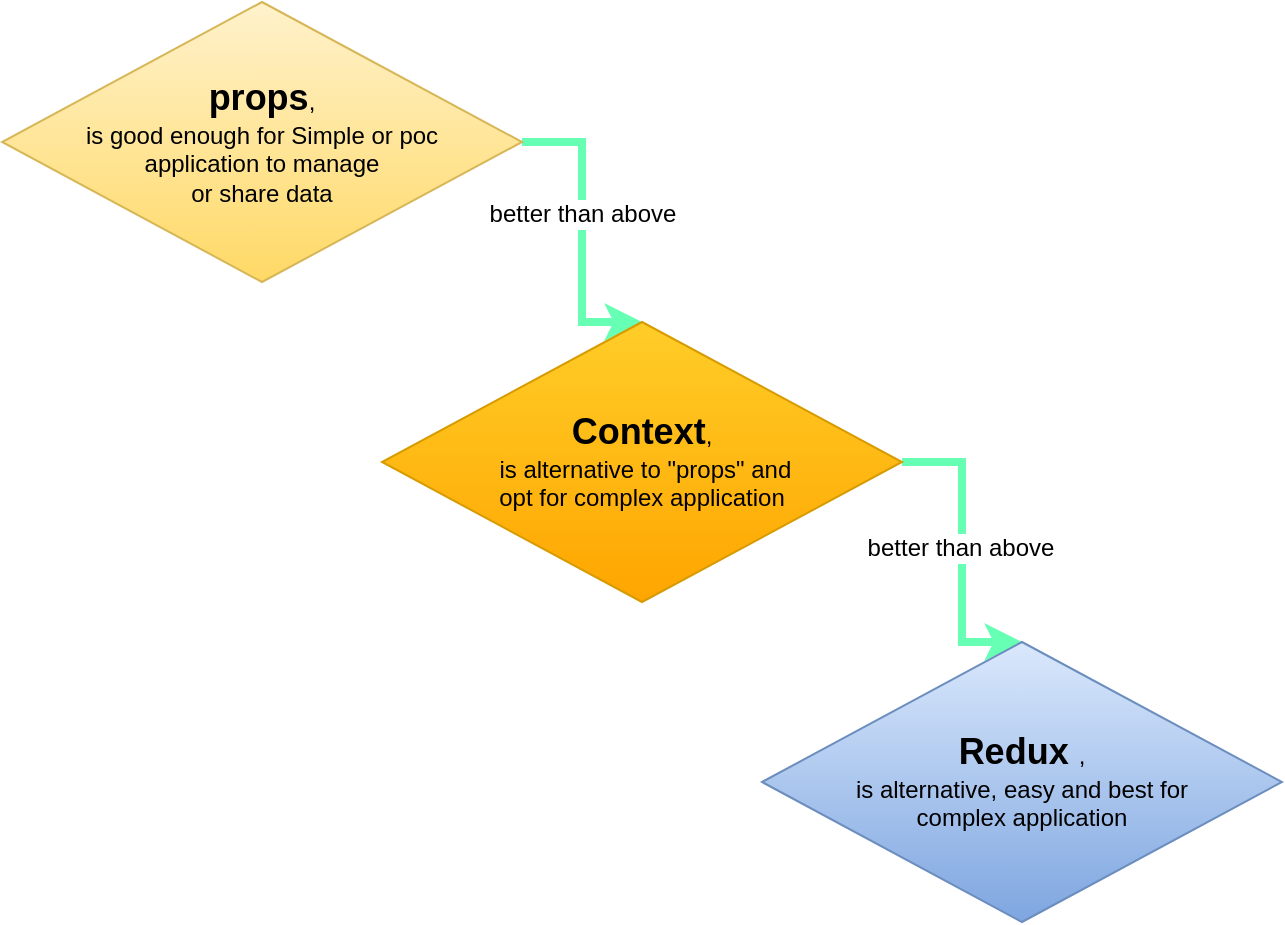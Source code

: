 <mxfile version="12.5.3" type="device" pages="13"><diagram id="wdpv97dh1lbvOtUfqhQd" name="DataSharing Among Components"><mxGraphModel dx="916" dy="519" grid="1" gridSize="10" guides="1" tooltips="1" connect="1" arrows="1" fold="1" page="1" pageScale="1" pageWidth="850" pageHeight="1100" math="0" shadow="0"><root><mxCell id="0"/><mxCell id="1" parent="0"/><mxCell id="u6aGVKmlcaEOpB8A_W6c-3" style="edgeStyle=entityRelationEdgeStyle;rounded=0;orthogonalLoop=1;jettySize=auto;html=1;entryX=0.5;entryY=0;entryDx=0;entryDy=0;strokeWidth=4;strokeColor=#66FFB3;" parent="1" source="u6aGVKmlcaEOpB8A_W6c-1" target="u6aGVKmlcaEOpB8A_W6c-2" edge="1"><mxGeometry relative="1" as="geometry"/></mxCell><mxCell id="u6aGVKmlcaEOpB8A_W6c-6" value="better than above" style="text;html=1;resizable=0;points=[];align=center;verticalAlign=middle;labelBackgroundColor=#ffffff;" parent="u6aGVKmlcaEOpB8A_W6c-3" vertex="1" connectable="0"><mxGeometry x="-0.12" relative="1" as="geometry"><mxPoint as="offset"/></mxGeometry></mxCell><mxCell id="u6aGVKmlcaEOpB8A_W6c-1" value="&lt;b&gt;&lt;font style=&quot;font-size: 18px&quot;&gt;props&lt;/font&gt;&lt;/b&gt;, &lt;br&gt;is good enough for Simple or poc &lt;br&gt;application to manage &lt;br&gt;or share data" style="rhombus;whiteSpace=wrap;html=1;gradientColor=#ffd966;fillColor=#fff2cc;strokeColor=#d6b656;" parent="1" vertex="1"><mxGeometry x="50" y="80" width="260" height="140" as="geometry"/></mxCell><mxCell id="u6aGVKmlcaEOpB8A_W6c-5" style="edgeStyle=entityRelationEdgeStyle;rounded=0;orthogonalLoop=1;jettySize=auto;html=1;entryX=0.5;entryY=0;entryDx=0;entryDy=0;strokeWidth=4;strokeColor=#66FFB3;" parent="1" source="u6aGVKmlcaEOpB8A_W6c-2" target="u6aGVKmlcaEOpB8A_W6c-4" edge="1"><mxGeometry relative="1" as="geometry"/></mxCell><mxCell id="u6aGVKmlcaEOpB8A_W6c-7" value="better than above" style="text;html=1;resizable=0;points=[];align=center;verticalAlign=middle;labelBackgroundColor=#ffffff;" parent="u6aGVKmlcaEOpB8A_W6c-5" vertex="1" connectable="0"><mxGeometry x="-0.027" y="-1" relative="1" as="geometry"><mxPoint as="offset"/></mxGeometry></mxCell><mxCell id="u6aGVKmlcaEOpB8A_W6c-2" value="&lt;b&gt;&lt;font style=&quot;font-size: 18px&quot;&gt;Context&lt;/font&gt;&lt;/b&gt;,&lt;br&gt;&amp;nbsp;is alternative to &quot;props&quot; and &lt;br&gt;opt for complex application" style="rhombus;whiteSpace=wrap;html=1;gradientColor=#ffa500;fillColor=#ffcd28;strokeColor=#d79b00;" parent="1" vertex="1"><mxGeometry x="240" y="240" width="260" height="140" as="geometry"/></mxCell><mxCell id="u6aGVKmlcaEOpB8A_W6c-4" value="&lt;b&gt;&lt;font style=&quot;font-size: 18px&quot;&gt;Redux &lt;/font&gt;&lt;/b&gt;,&lt;br&gt;&amp;nbsp;is alternative, easy and best for&amp;nbsp;&lt;br&gt;complex application" style="rhombus;whiteSpace=wrap;html=1;gradientColor=#7ea6e0;fillColor=#dae8fc;strokeColor=#6c8ebf;" parent="1" vertex="1"><mxGeometry x="430" y="400" width="260" height="140" as="geometry"/></mxCell></root></mxGraphModel></diagram><diagram id="Rjl9UhIPfDOh8ekPfDtx" name="API access"><mxGraphModel dx="916" dy="519" grid="1" gridSize="10" guides="1" tooltips="1" connect="1" arrows="1" fold="1" page="1" pageScale="1" pageWidth="850" pageHeight="1100" math="0" shadow="0"><root><mxCell id="q3t0anl0VW73yGNID8Yc-0"/><mxCell id="q3t0anl0VW73yGNID8Yc-1" parent="q3t0anl0VW73yGNID8Yc-0"/><mxCell id="q3t0anl0VW73yGNID8Yc-2" style="edgeStyle=none;rounded=0;orthogonalLoop=1;jettySize=auto;html=1;entryX=0;entryY=0.5;entryDx=0;entryDy=0;" parent="q3t0anl0VW73yGNID8Yc-1" source="q3t0anl0VW73yGNID8Yc-3" target="q3t0anl0VW73yGNID8Yc-7" edge="1"><mxGeometry relative="1" as="geometry"/></mxCell><mxCell id="q3t0anl0VW73yGNID8Yc-3" value="Axios" style="rounded=1;whiteSpace=wrap;html=1;gradientColor=#ea6b66;fillColor=#f8cecc;strokeColor=#b85450;" parent="q3t0anl0VW73yGNID8Yc-1" vertex="1"><mxGeometry x="300" y="100" width="120" height="60" as="geometry"/></mxCell><mxCell id="q3t0anl0VW73yGNID8Yc-4" style="edgeStyle=none;rounded=0;orthogonalLoop=1;jettySize=auto;html=1;entryX=0.07;entryY=0.4;entryDx=0;entryDy=0;entryPerimeter=0;" parent="q3t0anl0VW73yGNID8Yc-1" source="q3t0anl0VW73yGNID8Yc-5" target="q3t0anl0VW73yGNID8Yc-8" edge="1"><mxGeometry relative="1" as="geometry"/></mxCell><mxCell id="q3t0anl0VW73yGNID8Yc-5" value="Fetch API" style="rounded=1;whiteSpace=wrap;html=1;gradientColor=#d5739d;fillColor=#e6d0de;strokeColor=#996185;" parent="q3t0anl0VW73yGNID8Yc-1" vertex="1"><mxGeometry x="300" y="190" width="120" height="60" as="geometry"/></mxCell><mxCell id="q3t0anl0VW73yGNID8Yc-6" style="edgeStyle=none;rounded=0;orthogonalLoop=1;jettySize=auto;html=1;entryX=0.4;entryY=0.1;entryDx=0;entryDy=0;entryPerimeter=0;exitX=1;exitY=0.5;exitDx=0;exitDy=0;" parent="q3t0anl0VW73yGNID8Yc-1" source="q3t0anl0VW73yGNID8Yc-7" target="q3t0anl0VW73yGNID8Yc-8" edge="1"><mxGeometry relative="1" as="geometry"/></mxCell><mxCell id="q3t0anl0VW73yGNID8Yc-7" value="XMLHttpRequest" style="shape=step;perimeter=stepPerimeter;whiteSpace=wrap;html=1;fixedSize=1;gradientColor=#ffa500;fillColor=#ffcd28;strokeColor=#d79b00;" parent="q3t0anl0VW73yGNID8Yc-1" vertex="1"><mxGeometry x="465" y="100" width="150" height="50" as="geometry"/></mxCell><mxCell id="q3t0anl0VW73yGNID8Yc-8" value="REST API" style="ellipse;shape=cloud;whiteSpace=wrap;html=1;" parent="q3t0anl0VW73yGNID8Yc-1" vertex="1"><mxGeometry x="700" y="160" width="120" height="80" as="geometry"/></mxCell><mxCell id="q3t0anl0VW73yGNID8Yc-9" style="edgeStyle=none;rounded=0;orthogonalLoop=1;jettySize=auto;html=1;entryX=0;entryY=0.5;entryDx=0;entryDy=0;exitX=0;exitY=0;exitDx=120;exitDy=20;exitPerimeter=0;" parent="q3t0anl0VW73yGNID8Yc-1" source="q3t0anl0VW73yGNID8Yc-12" target="q3t0anl0VW73yGNID8Yc-3" edge="1"><mxGeometry relative="1" as="geometry"/></mxCell><mxCell id="q3t0anl0VW73yGNID8Yc-10" style="edgeStyle=none;rounded=0;orthogonalLoop=1;jettySize=auto;html=1;entryX=0;entryY=0.5;entryDx=0;entryDy=0;exitX=0;exitY=0;exitDx=120;exitDy=50;exitPerimeter=0;" parent="q3t0anl0VW73yGNID8Yc-1" source="q3t0anl0VW73yGNID8Yc-12" target="q3t0anl0VW73yGNID8Yc-5" edge="1"><mxGeometry relative="1" as="geometry"/></mxCell><mxCell id="q3t0anl0VW73yGNID8Yc-11" style="edgeStyle=none;rounded=0;orthogonalLoop=1;jettySize=auto;html=1;entryX=0;entryY=0.5;entryDx=0;entryDy=0;exitX=1;exitY=1;exitDx=0;exitDy=0;exitPerimeter=0;" parent="q3t0anl0VW73yGNID8Yc-1" source="q3t0anl0VW73yGNID8Yc-12" target="q3t0anl0VW73yGNID8Yc-15" edge="1"><mxGeometry relative="1" as="geometry"/></mxCell><mxCell id="q3t0anl0VW73yGNID8Yc-12" value="React Component&lt;br&gt;or&lt;br&gt;Redux middleware" style="shape=cube;whiteSpace=wrap;html=1;boundedLbl=1;backgroundOutline=1;darkOpacity=0.05;darkOpacity2=0.1;gradientColor=#ffd966;fillColor=#fff2cc;strokeColor=#d6b656;" parent="q3t0anl0VW73yGNID8Yc-1" vertex="1"><mxGeometry x="70" y="160" width="170" height="80" as="geometry"/></mxCell><mxCell id="q3t0anl0VW73yGNID8Yc-13" value="GraphQL" style="shape=trapezoid;perimeter=trapezoidPerimeter;whiteSpace=wrap;html=1;gradientColor=#b3b3b3;fillColor=#f5f5f5;strokeColor=#666666;" parent="q3t0anl0VW73yGNID8Yc-1" vertex="1"><mxGeometry x="710" y="280" width="120" height="60" as="geometry"/></mxCell><mxCell id="q3t0anl0VW73yGNID8Yc-14" style="edgeStyle=none;rounded=0;orthogonalLoop=1;jettySize=auto;html=1;entryX=0;entryY=0.5;entryDx=0;entryDy=0;" parent="q3t0anl0VW73yGNID8Yc-1" source="q3t0anl0VW73yGNID8Yc-15" target="q3t0anl0VW73yGNID8Yc-13" edge="1"><mxGeometry relative="1" as="geometry"/></mxCell><mxCell id="q3t0anl0VW73yGNID8Yc-15" value="react-apollo (for all UI frameworks)&lt;br&gt;or&lt;br&gt;relay ( React )" style="rounded=1;whiteSpace=wrap;html=1;gradientColor=#97d077;fillColor=#d5e8d4;strokeColor=#82b366;" parent="q3t0anl0VW73yGNID8Yc-1" vertex="1"><mxGeometry x="300" y="280" width="120" height="60" as="geometry"/></mxCell><mxCell id="q3t0anl0VW73yGNID8Yc-16" value="" style="endArrow=none;dashed=1;html=1;strokeWidth=3;strokeColor=#579AFF;" parent="q3t0anl0VW73yGNID8Yc-1" edge="1"><mxGeometry width="50" height="50" relative="1" as="geometry"><mxPoint x="650" y="370" as="sourcePoint"/><mxPoint x="650" y="60" as="targetPoint"/></mxGeometry></mxCell></root></mxGraphModel></diagram><diagram name="Design patterns" id="fCFXw78kGig7_dz5R3QM"><mxGraphModel dx="916" dy="519" grid="1" gridSize="10" guides="1" tooltips="1" connect="1" arrows="1" fold="1" page="1" pageScale="1" pageWidth="850" pageHeight="1100" math="0" shadow="0"><root><mxCell id="0"/><mxCell id="1" parent="0"/><mxCell id="SFBNiFe0C0_KPS_pj57v-4" style="edgeStyle=none;rounded=0;orthogonalLoop=1;jettySize=auto;html=1;entryX=0;entryY=0.5;entryDx=0;entryDy=0;" parent="1" source="SFBNiFe0C0_KPS_pj57v-1" target="SFBNiFe0C0_KPS_pj57v-3" edge="1"><mxGeometry relative="1" as="geometry"/></mxCell><mxCell id="SFBNiFe0C0_KPS_pj57v-1" value="props" style="shape=step;perimeter=stepPerimeter;whiteSpace=wrap;html=1;fixedSize=1;fillColor=#FFFFFF;" parent="1" vertex="1"><mxGeometry x="345" y="222" width="120" height="40" as="geometry"/></mxCell><mxCell id="SFBNiFe0C0_KPS_pj57v-3" value="children" style="rounded=1;whiteSpace=wrap;html=1;" parent="1" vertex="1"><mxGeometry x="495" y="222" width="120" height="40" as="geometry"/></mxCell><mxCell id="XRq723utpnrlBx1QRWzL-4" style="edgeStyle=none;rounded=0;orthogonalLoop=1;jettySize=auto;html=1;exitX=1;exitY=0.75;exitDx=0;exitDy=0;entryX=0.5;entryY=0;entryDx=0;entryDy=0;" parent="1" source="SFBNiFe0C0_KPS_pj57v-5" target="SFBNiFe0C0_KPS_pj57v-3" edge="1"><mxGeometry relative="1" as="geometry"/></mxCell><mxCell id="SFBNiFe0C0_KPS_pj57v-5" value="Container Component pattern" style="shape=process;whiteSpace=wrap;html=1;backgroundOutline=1;fillColor=#d5e8d4;strokeColor=#1998BF;strokeWidth=3;" parent="1" vertex="1"><mxGeometry x="395" y="88" width="120" height="60" as="geometry"/></mxCell><mxCell id="XRq723utpnrlBx1QRWzL-5" style="edgeStyle=none;rounded=0;orthogonalLoop=1;jettySize=auto;html=1;" parent="1" source="XRq723utpnrlBx1QRWzL-1" edge="1"><mxGeometry relative="1" as="geometry"><mxPoint x="535" y="172" as="targetPoint"/></mxGeometry></mxCell><mxCell id="XRq723utpnrlBx1QRWzL-1" value="used to manipulate child compoents and update their props that received&amp;nbsp;" style="shape=note;whiteSpace=wrap;html=1;backgroundOutline=1;darkOpacity=0.05;fillColor=#fff2cc;strokeColor=#d6b656;" parent="1" vertex="1"><mxGeometry x="660" y="136" width="130" height="86" as="geometry"/></mxCell><mxCell id="XRq723utpnrlBx1QRWzL-7" value="this kind of&amp;nbsp; component pattern used to sort props of another or parent component" style="shape=note;whiteSpace=wrap;html=1;backgroundOutline=1;darkOpacity=0.05;fillColor=#fff2cc;strokeColor=#d6b656;" parent="1" vertex="1"><mxGeometry x="100" y="68" width="130" height="86" as="geometry"/></mxCell><mxCell id="XRq723utpnrlBx1QRWzL-10" style="edgeStyle=none;rounded=0;orthogonalLoop=1;jettySize=auto;html=1;entryX=0.5;entryY=1;entryDx=0;entryDy=0;entryPerimeter=0;" parent="1" source="XRq723utpnrlBx1QRWzL-9" target="XRq723utpnrlBx1QRWzL-7" edge="1"><mxGeometry relative="1" as="geometry"/></mxCell><mxCell id="XRq723utpnrlBx1QRWzL-9" value="Speclized Compnent pattern" style="shape=process;whiteSpace=wrap;html=1;backgroundOutline=1;fillColor=#dae8fc;strokeColor=#1998BF;strokeWidth=3;" parent="1" vertex="1"><mxGeometry x="75" y="202" width="120" height="60" as="geometry"/></mxCell><mxCell id="XRq723utpnrlBx1QRWzL-13" style="edgeStyle=none;rounded=0;orthogonalLoop=1;jettySize=auto;html=1;entryX=0;entryY=0;entryDx=55;entryDy=0;entryPerimeter=0;" parent="1" source="XRq723utpnrlBx1QRWzL-11" target="XRq723utpnrlBx1QRWzL-12" edge="1"><mxGeometry relative="1" as="geometry"/></mxCell><mxCell id="XRq723utpnrlBx1QRWzL-15" style="edgeStyle=none;rounded=0;orthogonalLoop=1;jettySize=auto;html=1;entryX=0;entryY=0;entryDx=0;entryDy=0;entryPerimeter=0;" parent="1" source="XRq723utpnrlBx1QRWzL-11" target="XRq723utpnrlBx1QRWzL-14" edge="1"><mxGeometry relative="1" as="geometry"/></mxCell><mxCell id="XRq723utpnrlBx1QRWzL-17" style="edgeStyle=none;rounded=0;orthogonalLoop=1;jettySize=auto;html=1;entryX=0;entryY=0;entryDx=150;entryDy=0;entryPerimeter=0;" parent="1" source="XRq723utpnrlBx1QRWzL-11" target="XRq723utpnrlBx1QRWzL-16" edge="1"><mxGeometry relative="1" as="geometry"/></mxCell><mxCell id="XRq723utpnrlBx1QRWzL-11" value="Higher Order Component ( HOC ) pattern" style="shape=process;whiteSpace=wrap;html=1;backgroundOutline=1;fillColor=#dae8fc;strokeColor=#1998BF;strokeWidth=3;" parent="1" vertex="1"><mxGeometry x="230" y="525" width="120" height="60" as="geometry"/></mxCell><mxCell id="XRq723utpnrlBx1QRWzL-12" value="this pattern opt for Cross-Cutting concern - common code like authorization, logging" style="shape=note;whiteSpace=wrap;html=1;backgroundOutline=1;darkOpacity=0.05;fillColor=#fff2cc;strokeColor=#d6b656;" parent="1" vertex="1"><mxGeometry x="235" y="625" width="140" height="70" as="geometry"/></mxCell><mxCell id="XRq723utpnrlBx1QRWzL-14" value="defined in a function that&lt;br&gt;&lt;b&gt;return &lt;br&gt;&lt;/b&gt;a &lt;font style=&quot;font-size: 18px&quot;&gt;functional / class based component&lt;/font&gt;" style="shape=note;whiteSpace=wrap;html=1;backgroundOutline=1;darkOpacity=0.05;fillColor=#fff2cc;strokeColor=#d6b656;" parent="1" vertex="1"><mxGeometry x="395" y="615" width="180" height="80" as="geometry"/></mxCell><mxCell id="XRq723utpnrlBx1QRWzL-16" value="it can act as 'controller' role for many components" style="shape=note;whiteSpace=wrap;html=1;backgroundOutline=1;darkOpacity=0.05;fillColor=#fff2cc;strokeColor=#d6b656;" parent="1" vertex="1"><mxGeometry x="45" y="620" width="180" height="80" as="geometry"/></mxCell><mxCell id="XRq723utpnrlBx1QRWzL-22" value="defined as&lt;b&gt;&lt;br&gt;&lt;/b&gt;a &lt;font style=&quot;font-size: 18px&quot;&gt;functional component&lt;/font&gt;" style="shape=note;whiteSpace=wrap;html=1;backgroundOutline=1;darkOpacity=0.05;fillColor=#fff2cc;strokeColor=#d6b656;" parent="1" vertex="1"><mxGeometry x="45" y="410" width="140" height="60" as="geometry"/></mxCell><mxCell id="XRq723utpnrlBx1QRWzL-25" style="edgeStyle=none;rounded=0;orthogonalLoop=1;jettySize=auto;html=1;entryX=0.5;entryY=0;entryDx=0;entryDy=0;entryPerimeter=0;" parent="1" source="XRq723utpnrlBx1QRWzL-24" target="XRq723utpnrlBx1QRWzL-22" edge="1"><mxGeometry relative="1" as="geometry"/></mxCell><mxCell id="XRq723utpnrlBx1QRWzL-27" style="edgeStyle=none;rounded=0;orthogonalLoop=1;jettySize=auto;html=1;entryX=0.5;entryY=0;entryDx=0;entryDy=0;entryPerimeter=0;" parent="1" source="XRq723utpnrlBx1QRWzL-24" target="XRq723utpnrlBx1QRWzL-26" edge="1"><mxGeometry relative="1" as="geometry"/></mxCell><mxCell id="XRq723utpnrlBx1QRWzL-29" style="edgeStyle=orthogonalEdgeStyle;curved=1;rounded=0;orthogonalLoop=1;jettySize=auto;html=1;entryX=1;entryY=0.5;entryDx=0;entryDy=0;exitX=1;exitY=0.5;exitDx=0;exitDy=0;strokeColor=#FF0000;strokeWidth=5;" parent="1" source="XRq723utpnrlBx1QRWzL-24" target="XRq723utpnrlBx1QRWzL-11" edge="1"><mxGeometry relative="1" as="geometry"><Array as="points"><mxPoint x="309" y="340"/><mxPoint x="460" y="340"/><mxPoint x="460" y="555"/><mxPoint x="440" y="555"/><mxPoint x="440" y="569"/></Array></mxGeometry></mxCell><mxCell id="XRq723utpnrlBx1QRWzL-31" value="both are counter pattern&amp;nbsp;&lt;span style=&quot;font-family: &amp;#34;helvetica&amp;#34; , &amp;#34;arial&amp;#34; , sans-serif ; font-size: 0px ; background-color: rgb(248 , 249 , 250)&quot;&gt;%3CmxGraphModel%3E%3Croot%3E%3CmxCell%20id%3D%220%22%2F%3E%3CmxCell%20id%3D%221%22%20parent%3D%220%22%2F%3E%3CmxCell%20id%3D%222%22%20value%3D%22defined%20as%26lt%3Bb%26gt%3B%26lt%3Bbr%26gt%3B%26lt%3B%2Fb%26gt%3Ba%20%26lt%3Bfont%20style%3D%26quot%3Bfont-size%3A%2018px%26quot%3B%26gt%3Bfunctional%20component%26lt%3B%2Ffont%26gt%3B%22%20style%3D%22shape%3Dnote%3BwhiteSpace%3Dwrap%3Bhtml%3D1%3BbackgroundOutline%3D1%3BdarkOpacity%3D0.05%3BfillColor%3D%23fff2cc%3BstrokeColor%3D%23d6b656%3B%22%20vertex%3D%221%22%20parent%3D%221%22%3E%3CmxGeometry%20x%3D%2245%22%20y%3D%22410%22%20width%3D%22140%22%20height%3D%2260%22%20as%3D%22geometry%22%2F%3E%3C%2FmxCell%3E%3C%2Froot%3E%3C%2FmxGraphModel%3Ep&lt;/span&gt;" style="text;html=1;resizable=0;points=[];align=center;verticalAlign=middle;labelBackgroundColor=#ffffff;" parent="XRq723utpnrlBx1QRWzL-29" vertex="1" connectable="0"><mxGeometry x="0.033" y="1" relative="1" as="geometry"><mxPoint as="offset"/></mxGeometry></mxCell><mxCell id="XRq723utpnrlBx1QRWzL-24" value="&lt;font color=&quot;#0d0d0d&quot;&gt;props.render() pattern&lt;/font&gt;" style="shape=process;whiteSpace=wrap;html=1;backgroundOutline=1;fillColor=#dae8fc;strokeColor=#1998BF;strokeWidth=3;" parent="1" vertex="1"><mxGeometry x="175" y="310" width="120" height="60" as="geometry"/></mxCell><mxCell id="XRq723utpnrlBx1QRWzL-26" value="a component is rendered by calling a func-props when certian contion met" style="shape=note;whiteSpace=wrap;html=1;backgroundOutline=1;darkOpacity=0.05;fillColor=#fff2cc;strokeColor=#d6b656;" parent="1" vertex="1"><mxGeometry x="230" y="410" width="140" height="60" as="geometry"/></mxCell><mxCell id="Q8UH20Q4Tg3R9yRpyxL9-2" style="edgeStyle=orthogonalEdgeStyle;rounded=0;orthogonalLoop=1;jettySize=auto;html=1;entryX=1;entryY=0.25;entryDx=0;entryDy=0;" parent="1" source="Q8UH20Q4Tg3R9yRpyxL9-1" target="SFBNiFe0C0_KPS_pj57v-5" edge="1"><mxGeometry relative="1" as="geometry"/></mxCell><mxCell id="Q8UH20Q4Tg3R9yRpyxL9-1" value="to define a component that act as &quot;Error Boundary&quot; for many components to handle errors" style="shape=note;whiteSpace=wrap;html=1;backgroundOutline=1;darkOpacity=0.05;fillColor=#fff2cc;strokeColor=#d6b656;" parent="1" vertex="1"><mxGeometry x="575" y="25" width="130" height="86" as="geometry"/></mxCell><mxCell id="dRbSDTGXQNNC66bMjkBm-2" style="edgeStyle=orthogonalEdgeStyle;rounded=0;orthogonalLoop=1;jettySize=auto;html=1;entryX=0;entryY=0.5;entryDx=0;entryDy=0;" parent="1" source="dRbSDTGXQNNC66bMjkBm-1" target="SFBNiFe0C0_KPS_pj57v-5" edge="1"><mxGeometry relative="1" as="geometry"/></mxCell><mxCell id="dRbSDTGXQNNC66bMjkBm-1" value="used for form validation" style="shape=note;whiteSpace=wrap;html=1;backgroundOutline=1;darkOpacity=0.05;fillColor=#fff2cc;strokeColor=#d6b656;" parent="1" vertex="1"><mxGeometry x="260" y="8" width="140" height="60" as="geometry"/></mxCell><mxCell id="SJM3reIYCmMi8tcbfCtK-2" style="edgeStyle=orthogonalEdgeStyle;rounded=0;orthogonalLoop=1;jettySize=auto;html=1;entryX=0.5;entryY=1;entryDx=0;entryDy=0;entryPerimeter=0;" parent="1" source="SJM3reIYCmMi8tcbfCtK-1" target="XRq723utpnrlBx1QRWzL-14" edge="1"><mxGeometry relative="1" as="geometry"/></mxCell><mxCell id="SJM3reIYCmMi8tcbfCtK-1" value="it is used to work with Redux.&lt;br&gt;we call as&amp;nbsp; &quot;Connector&quot; component in React" style="shape=note;whiteSpace=wrap;html=1;backgroundOutline=1;darkOpacity=0.05;fillColor=#f0a30a;strokeColor=#BD7000;fontColor=#ffffff;" parent="1" vertex="1"><mxGeometry x="395" y="760" width="180" height="60" as="geometry"/></mxCell></root></mxGraphModel></diagram><diagram id="IqtFqGy-EaLkpzY68T8D" name="Components LifeCycles"><mxGraphModel dx="916" dy="519" grid="1" gridSize="10" guides="1" tooltips="1" connect="1" arrows="1" fold="1" page="1" pageScale="1" pageWidth="850" pageHeight="1100" math="0" shadow="0"><root><mxCell id="aiwPiyOX8JGIT_cORQud-0"/><mxCell id="aiwPiyOX8JGIT_cORQud-1" parent="aiwPiyOX8JGIT_cORQud-0"/><mxCell id="aiwPiyOX8JGIT_cORQud-2" value="ForceUpdate() for external update" style="rounded=1;whiteSpace=wrap;html=1;gradientColor=#b3b3b3;fillColor=#f5f5f5;strokeColor=#666666;" parent="aiwPiyOX8JGIT_cORQud-1" vertex="1"><mxGeometry x="440" y="555" width="120" height="60" as="geometry"/></mxCell><mxCell id="aiwPiyOX8JGIT_cORQud-3" style="edgeStyle=orthogonalEdgeStyle;rounded=0;orthogonalLoop=1;jettySize=auto;html=1;shape=flexArrow;gradientColor=#ffd966;fillColor=#fff2cc;strokeColor=#d6b656;" parent="aiwPiyOX8JGIT_cORQud-1" source="aiwPiyOX8JGIT_cORQud-4" target="aiwPiyOX8JGIT_cORQud-6" edge="1"><mxGeometry relative="1" as="geometry"/></mxCell><mxCell id="aiwPiyOX8JGIT_cORQud-4" value="render()" style="shape=step;perimeter=stepPerimeter;whiteSpace=wrap;html=1;fixedSize=1;gradientColor=#d5739d;fillColor=#e6d0de;strokeColor=#996185;" parent="aiwPiyOX8JGIT_cORQud-1" vertex="1"><mxGeometry x="425" y="187.5" width="120" height="60" as="geometry"/></mxCell><mxCell id="aiwPiyOX8JGIT_cORQud-5" style="edgeStyle=orthogonalEdgeStyle;rounded=0;orthogonalLoop=1;jettySize=auto;html=1;entryX=0.5;entryY=0;entryDx=0;entryDy=0;" parent="aiwPiyOX8JGIT_cORQud-1" source="aiwPiyOX8JGIT_cORQud-6" target="aiwPiyOX8JGIT_cORQud-8" edge="1"><mxGeometry relative="1" as="geometry"/></mxCell><mxCell id="aiwPiyOX8JGIT_cORQud-6" value="componentDidMount" style="shape=parallelogram;perimeter=parallelogramPerimeter;whiteSpace=wrap;html=1;gradientColor=#d5739d;fillColor=#e6d0de;strokeColor=#996185;" parent="aiwPiyOX8JGIT_cORQud-1" vertex="1"><mxGeometry x="405" y="277.5" width="160" height="50" as="geometry"/></mxCell><mxCell id="aiwPiyOX8JGIT_cORQud-7" style="edgeStyle=orthogonalEdgeStyle;rounded=0;orthogonalLoop=1;jettySize=auto;html=1;entryX=0.5;entryY=0;entryDx=0;entryDy=0;" parent="aiwPiyOX8JGIT_cORQud-1" source="aiwPiyOX8JGIT_cORQud-8" target="aiwPiyOX8JGIT_cORQud-12" edge="1"><mxGeometry relative="1" as="geometry"><mxPoint x="485" y="437.5" as="targetPoint"/></mxGeometry></mxCell><mxCell id="aiwPiyOX8JGIT_cORQud-8" value="componentDidUpdate" style="shape=parallelogram;perimeter=parallelogramPerimeter;whiteSpace=wrap;html=1;gradientColor=#97d077;fillColor=#d5e8d4;strokeColor=#82b366;" parent="aiwPiyOX8JGIT_cORQud-1" vertex="1"><mxGeometry x="405" y="357.5" width="160" height="50" as="geometry"/></mxCell><mxCell id="aiwPiyOX8JGIT_cORQud-9" value="componentDidCatch" style="shape=dataStorage;whiteSpace=wrap;html=1;gradientColor=#ffd966;fillColor=#fff2cc;strokeColor=#d6b656;" parent="aiwPiyOX8JGIT_cORQud-1" vertex="1"><mxGeometry x="40" y="110" width="190" height="46" as="geometry"/></mxCell><mxCell id="aiwPiyOX8JGIT_cORQud-10" style="edgeStyle=orthogonalEdgeStyle;rounded=0;orthogonalLoop=1;jettySize=auto;html=1;" parent="aiwPiyOX8JGIT_cORQud-1" source="aiwPiyOX8JGIT_cORQud-11" target="aiwPiyOX8JGIT_cORQud-4" edge="1"><mxGeometry relative="1" as="geometry"/></mxCell><mxCell id="aiwPiyOX8JGIT_cORQud-11" value="constructor" style="ellipse;whiteSpace=wrap;html=1;gradientColor=#d5739d;fillColor=#e6d0de;strokeColor=#996185;" parent="aiwPiyOX8JGIT_cORQud-1" vertex="1"><mxGeometry x="425" y="95" width="120" height="50" as="geometry"/></mxCell><mxCell id="aiwPiyOX8JGIT_cORQud-12" value="componentWillUnMount" style="ellipse;whiteSpace=wrap;html=1;fillColor=#ffcc99;strokeColor=#36393d;" parent="aiwPiyOX8JGIT_cORQud-1" vertex="1"><mxGeometry x="405" y="445" width="160" height="45" as="geometry"/></mxCell><mxCell id="aiwPiyOX8JGIT_cORQud-13" style="edgeStyle=none;rounded=0;orthogonalLoop=1;jettySize=auto;html=1;dashed=1;dashPattern=1 2;" parent="aiwPiyOX8JGIT_cORQud-1" source="aiwPiyOX8JGIT_cORQud-17" target="aiwPiyOX8JGIT_cORQud-11" edge="1"><mxGeometry relative="1" as="geometry"/></mxCell><mxCell id="aiwPiyOX8JGIT_cORQud-14" style="edgeStyle=none;rounded=0;orthogonalLoop=1;jettySize=auto;html=1;dashed=1;dashPattern=1 2;" parent="aiwPiyOX8JGIT_cORQud-1" source="aiwPiyOX8JGIT_cORQud-17" target="aiwPiyOX8JGIT_cORQud-4" edge="1"><mxGeometry relative="1" as="geometry"/></mxCell><mxCell id="aiwPiyOX8JGIT_cORQud-15" style="edgeStyle=none;rounded=0;orthogonalLoop=1;jettySize=auto;html=1;entryX=0;entryY=0.5;entryDx=0;entryDy=0;exitX=0.917;exitY=1.025;exitDx=0;exitDy=0;exitPerimeter=0;dashed=1;dashPattern=1 2;" parent="aiwPiyOX8JGIT_cORQud-1" source="aiwPiyOX8JGIT_cORQud-17" target="aiwPiyOX8JGIT_cORQud-6" edge="1"><mxGeometry relative="1" as="geometry"/></mxCell><mxCell id="aiwPiyOX8JGIT_cORQud-16" style="rounded=0;orthogonalLoop=1;jettySize=auto;html=1;entryX=0.5;entryY=1;entryDx=0;entryDy=0;dashed=1;dashPattern=1 2;" parent="aiwPiyOX8JGIT_cORQud-1" source="aiwPiyOX8JGIT_cORQud-17" target="aiwPiyOX8JGIT_cORQud-9" edge="1"><mxGeometry relative="1" as="geometry"/></mxCell><mxCell id="aiwPiyOX8JGIT_cORQud-17" value="mount phase" style="shape=process;whiteSpace=wrap;html=1;backgroundOutline=1;strokeWidth=3;strokeColor=#4F84E0;" parent="aiwPiyOX8JGIT_cORQud-1" vertex="1"><mxGeometry x="265" y="187.5" width="120" height="60" as="geometry"/></mxCell><mxCell id="aiwPiyOX8JGIT_cORQud-18" style="edgeStyle=none;rounded=0;orthogonalLoop=1;jettySize=auto;html=1;entryX=1;entryY=0.5;entryDx=0;entryDy=0;dashed=1;dashPattern=1 2;" parent="aiwPiyOX8JGIT_cORQud-1" source="aiwPiyOX8JGIT_cORQud-21" target="aiwPiyOX8JGIT_cORQud-4" edge="1"><mxGeometry relative="1" as="geometry"/></mxCell><mxCell id="aiwPiyOX8JGIT_cORQud-19" style="edgeStyle=none;rounded=0;orthogonalLoop=1;jettySize=auto;html=1;exitX=0.25;exitY=1;exitDx=0;exitDy=0;entryX=1;entryY=0.5;entryDx=0;entryDy=0;dashed=1;dashPattern=1 2;" parent="aiwPiyOX8JGIT_cORQud-1" source="aiwPiyOX8JGIT_cORQud-21" target="aiwPiyOX8JGIT_cORQud-8" edge="1"><mxGeometry relative="1" as="geometry"/></mxCell><mxCell id="aiwPiyOX8JGIT_cORQud-20" style="edgeStyle=none;rounded=0;orthogonalLoop=1;jettySize=auto;html=1;entryX=0.25;entryY=1;entryDx=0;entryDy=0;dashed=1;dashPattern=1 2;" parent="aiwPiyOX8JGIT_cORQud-1" source="aiwPiyOX8JGIT_cORQud-21" target="aiwPiyOX8JGIT_cORQud-28" edge="1"><mxGeometry relative="1" as="geometry"/></mxCell><mxCell id="aiwPiyOX8JGIT_cORQud-21" value="update phase" style="shape=process;whiteSpace=wrap;html=1;backgroundOutline=1;strokeWidth=3;strokeColor=#4F84E0;" parent="aiwPiyOX8JGIT_cORQud-1" vertex="1"><mxGeometry x="657.5" y="287.5" width="120" height="60" as="geometry"/></mxCell><mxCell id="aiwPiyOX8JGIT_cORQud-22" style="edgeStyle=none;rounded=0;orthogonalLoop=1;jettySize=auto;html=1;entryX=0;entryY=0;entryDx=0;entryDy=0;dashed=1;dashPattern=1 2;" parent="aiwPiyOX8JGIT_cORQud-1" source="aiwPiyOX8JGIT_cORQud-23" target="aiwPiyOX8JGIT_cORQud-12" edge="1"><mxGeometry relative="1" as="geometry"/></mxCell><mxCell id="aiwPiyOX8JGIT_cORQud-23" value="Unmount phase" style="shape=process;whiteSpace=wrap;html=1;backgroundOutline=1;strokeWidth=3;strokeColor=#4F84E0;" parent="aiwPiyOX8JGIT_cORQud-1" vertex="1"><mxGeometry x="265" y="400" width="120" height="60" as="geometry"/></mxCell><mxCell id="aiwPiyOX8JGIT_cORQud-24" style="edgeStyle=orthogonalEdgeStyle;curved=1;rounded=0;orthogonalLoop=1;jettySize=auto;html=1;entryX=0.5;entryY=1;entryDx=0;entryDy=0;dashed=1;dashPattern=1 2;" parent="aiwPiyOX8JGIT_cORQud-1" source="aiwPiyOX8JGIT_cORQud-26" target="aiwPiyOX8JGIT_cORQud-17" edge="1"><mxGeometry relative="1" as="geometry"/></mxCell><mxCell id="aiwPiyOX8JGIT_cORQud-25" style="edgeStyle=orthogonalEdgeStyle;curved=1;rounded=0;orthogonalLoop=1;jettySize=auto;html=1;entryX=0.5;entryY=0;entryDx=0;entryDy=0;dashed=1;dashPattern=1 2;" parent="aiwPiyOX8JGIT_cORQud-1" source="aiwPiyOX8JGIT_cORQud-26" target="aiwPiyOX8JGIT_cORQud-23" edge="1"><mxGeometry relative="1" as="geometry"/></mxCell><mxCell id="aiwPiyOX8JGIT_cORQud-26" value="effect Hook" style="shape=or;whiteSpace=wrap;html=1;fillColor=#B2A6FF;" parent="aiwPiyOX8JGIT_cORQud-1" vertex="1"><mxGeometry x="250" y="291" width="110" height="53" as="geometry"/></mxCell><mxCell id="aiwPiyOX8JGIT_cORQud-27" style="edgeStyle=none;shape=flexArrow;rounded=0;orthogonalLoop=1;jettySize=auto;html=1;entryX=1;entryY=0.25;entryDx=0;entryDy=0;dashed=1;dashPattern=1 2;gradientColor=#ffd966;fillColor=#fff2cc;strokeColor=#d6b656;width=2;endSize=4.55;" parent="aiwPiyOX8JGIT_cORQud-1" source="aiwPiyOX8JGIT_cORQud-28" target="aiwPiyOX8JGIT_cORQud-4" edge="1"><mxGeometry relative="1" as="geometry"/></mxCell><mxCell id="aiwPiyOX8JGIT_cORQud-28" value="shouldComponentUpdate" style="shape=parallelogram;perimeter=parallelogramPerimeter;whiteSpace=wrap;html=1;gradientColor=#ea6b66;fillColor=#f8cecc;strokeColor=#b85450;" parent="aiwPiyOX8JGIT_cORQud-1" vertex="1"><mxGeometry x="635" y="167.5" width="200" height="50" as="geometry"/></mxCell><mxCell id="aiwPiyOX8JGIT_cORQud-29" style="edgeStyle=none;rounded=0;orthogonalLoop=1;jettySize=auto;html=1;shape=link;width=-3;strokeColor=#66FF66;" parent="aiwPiyOX8JGIT_cORQud-1" source="aiwPiyOX8JGIT_cORQud-31" edge="1"><mxGeometry relative="1" as="geometry"><mxPoint x="485" y="160" as="targetPoint"/></mxGeometry></mxCell><mxCell id="aiwPiyOX8JGIT_cORQud-30" style="edgeStyle=orthogonalEdgeStyle;shape=link;rounded=0;orthogonalLoop=1;jettySize=auto;html=1;exitX=0.25;exitY=1;exitDx=0;exitDy=0;width=-2;strokeColor=#66FF66;" parent="aiwPiyOX8JGIT_cORQud-1" source="aiwPiyOX8JGIT_cORQud-31" edge="1"><mxGeometry relative="1" as="geometry"><mxPoint x="485" y="359" as="targetPoint"/><Array as="points"><mxPoint x="615" y="145"/><mxPoint x="615" y="251"/><mxPoint x="585" y="251"/><mxPoint x="585" y="340"/><mxPoint x="485" y="340"/><mxPoint x="485" y="359"/></Array></mxGeometry></mxCell><mxCell id="aiwPiyOX8JGIT_cORQud-31" value="getDerivedStateFromProps" style="shape=parallelogram;perimeter=parallelogramPerimeter;whiteSpace=wrap;html=1;gradientColor=#97d077;fillColor=#d5e8d4;strokeColor=#82b366;" parent="aiwPiyOX8JGIT_cORQud-1" vertex="1"><mxGeometry x="575" y="95" width="225" height="50" as="geometry"/></mxCell><mxCell id="aiwPiyOX8JGIT_cORQud-32" value="getSnaphotBeforeUpdate" style="shape=parallelogram;perimeter=parallelogramPerimeter;whiteSpace=wrap;html=1;gradientColor=#97d077;fillColor=#d5e8d4;strokeColor=#82b366;" parent="aiwPiyOX8JGIT_cORQud-1" vertex="1"><mxGeometry x="20" y="252.5" width="210" height="50" as="geometry"/></mxCell><mxCell id="aiwPiyOX8JGIT_cORQud-33" style="edgeStyle=orthogonalEdgeStyle;rounded=0;orthogonalLoop=1;jettySize=auto;html=1;" parent="aiwPiyOX8JGIT_cORQud-1" source="aiwPiyOX8JGIT_cORQud-34" target="aiwPiyOX8JGIT_cORQud-9" edge="1"><mxGeometry relative="1" as="geometry"/></mxCell><mxCell id="aiwPiyOX8JGIT_cORQud-34" value="the component, which is implment this method is called &quot;Error Boundary&quot; component" style="shape=tape;whiteSpace=wrap;html=1;size=0.138;fillColor=#eeeeee;strokeColor=#36393d;" parent="aiwPiyOX8JGIT_cORQud-1" vertex="1"><mxGeometry x="45" y="1.5" width="180" height="80" as="geometry"/></mxCell><mxCell id="aiwPiyOX8JGIT_cORQud-35" value="getDerivedStateFromProps" style="shape=trapezoid;perimeter=trapezoidPerimeter;whiteSpace=wrap;html=1;gradientColor=#ffa500;fillColor=#ffcd28;strokeColor=#d79b00;" parent="aiwPiyOX8JGIT_cORQud-1" vertex="1"><mxGeometry x="70" y="660" width="260" height="50" as="geometry"/></mxCell><mxCell id="aiwPiyOX8JGIT_cORQud-36" style="edgeStyle=orthogonalEdgeStyle;rounded=0;orthogonalLoop=1;jettySize=auto;html=1;entryX=0.5;entryY=1;entryDx=0;entryDy=0;" parent="aiwPiyOX8JGIT_cORQud-1" source="aiwPiyOX8JGIT_cORQud-37" target="aiwPiyOX8JGIT_cORQud-35" edge="1"><mxGeometry relative="1" as="geometry"/></mxCell><mxCell id="aiwPiyOX8JGIT_cORQud-37" value="it used for form validation" style="shape=note;whiteSpace=wrap;html=1;backgroundOutline=1;darkOpacity=0.05;fillColor=#fff2cc;strokeColor=#d6b656;" parent="aiwPiyOX8JGIT_cORQud-1" vertex="1"><mxGeometry x="290" y="770" width="140" height="60" as="geometry"/></mxCell><mxCell id="aiwPiyOX8JGIT_cORQud-38" style="edgeStyle=none;rounded=0;orthogonalLoop=1;jettySize=auto;html=1;dashed=1;dashPattern=1 2;" parent="aiwPiyOX8JGIT_cORQud-1" source="aiwPiyOX8JGIT_cORQud-40" edge="1"><mxGeometry relative="1" as="geometry"><mxPoint x="540" y="310" as="targetPoint"/></mxGeometry></mxCell><mxCell id="aiwPiyOX8JGIT_cORQud-39" style="edgeStyle=none;rounded=0;orthogonalLoop=1;jettySize=auto;html=1;entryX=1;entryY=0.75;entryDx=0;entryDy=0;dashed=1;dashPattern=1 2;" parent="aiwPiyOX8JGIT_cORQud-1" source="aiwPiyOX8JGIT_cORQud-40" target="aiwPiyOX8JGIT_cORQud-8" edge="1"><mxGeometry relative="1" as="geometry"/></mxCell><mxCell id="aiwPiyOX8JGIT_cORQud-40" value="&quot;ref&quot; element accessable aftter these lifecycle methods" style="shape=step;perimeter=stepPerimeter;whiteSpace=wrap;html=1;fixedSize=1;size=10;strokeColor=#CC00CC;strokeWidth=4;" parent="aiwPiyOX8JGIT_cORQud-1" vertex="1"><mxGeometry x="640" y="418" width="120" height="80" as="geometry"/></mxCell><mxCell id="aiwPiyOX8JGIT_cORQud-41" value="" style="endArrow=classic;html=1;edgeStyle=orthogonalEdgeStyle;curved=1;dashed=1;" parent="aiwPiyOX8JGIT_cORQud-1" edge="1"><mxGeometry width="50" height="50" relative="1" as="geometry"><mxPoint x="490" y="170" as="sourcePoint"/><mxPoint x="130" y="250" as="targetPoint"/></mxGeometry></mxCell></root></mxGraphModel></diagram><diagram id="CZnvYq7JvdsmGvubCqKY" name="What is Component"><mxGraphModel dx="916" dy="519" grid="1" gridSize="10" guides="1" tooltips="1" connect="1" arrows="1" fold="1" page="1" pageScale="1" pageWidth="850" pageHeight="1100" math="0" shadow="1"><root><mxCell id="Pj1SBh4tCOfbQvGHkQ8p-0"/><mxCell id="Pj1SBh4tCOfbQvGHkQ8p-1" parent="Pj1SBh4tCOfbQvGHkQ8p-0"/><mxCell id="Pj1SBh4tCOfbQvGHkQ8p-2" value="state data,&lt;br&gt;it defined by constructor" style="ellipse;whiteSpace=wrap;html=1;aspect=fixed;fillColor=#dae8fc;strokeColor=#6c8ebf;gradientColor=#ffffff;" parent="Pj1SBh4tCOfbQvGHkQ8p-1" vertex="1"><mxGeometry x="270" y="20" width="80" height="80" as="geometry"/></mxCell><mxCell id="Pj1SBh4tCOfbQvGHkQ8p-3" style="edgeStyle=orthogonalEdgeStyle;rounded=0;orthogonalLoop=1;jettySize=auto;html=1;" parent="Pj1SBh4tCOfbQvGHkQ8p-1" source="Pj1SBh4tCOfbQvGHkQ8p-6" target="Pj1SBh4tCOfbQvGHkQ8p-28" edge="1"><mxGeometry relative="1" as="geometry"/></mxCell><mxCell id="Pj1SBh4tCOfbQvGHkQ8p-4" style="edgeStyle=orthogonalEdgeStyle;rounded=0;orthogonalLoop=1;jettySize=auto;html=1;entryX=0.589;entryY=-0.02;entryDx=0;entryDy=0;entryPerimeter=0;" parent="Pj1SBh4tCOfbQvGHkQ8p-1" source="Pj1SBh4tCOfbQvGHkQ8p-6" target="Pj1SBh4tCOfbQvGHkQ8p-32" edge="1"><mxGeometry relative="1" as="geometry"/></mxCell><mxCell id="Pj1SBh4tCOfbQvGHkQ8p-5" style="edgeStyle=orthogonalEdgeStyle;rounded=0;orthogonalLoop=1;jettySize=auto;html=1;entryX=0.5;entryY=0;entryDx=0;entryDy=0;exitX=1;exitY=0.5;exitDx=0;exitDy=0;" parent="Pj1SBh4tCOfbQvGHkQ8p-1" source="Pj1SBh4tCOfbQvGHkQ8p-6" target="Pj1SBh4tCOfbQvGHkQ8p-33" edge="1"><mxGeometry relative="1" as="geometry"/></mxCell><mxCell id="Pj1SBh4tCOfbQvGHkQ8p-6" value="data prop&amp;nbsp;&lt;br&gt;&amp;nbsp;parent to child" style="ellipse;whiteSpace=wrap;html=1;aspect=fixed;fillColor=#7DADFF;gradientColor=#ffffff;" parent="Pj1SBh4tCOfbQvGHkQ8p-1" vertex="1"><mxGeometry x="162.5" y="380" width="105" height="105" as="geometry"/></mxCell><mxCell id="Pj1SBh4tCOfbQvGHkQ8p-7" value="Key" style="rhombus;whiteSpace=wrap;html=1;" parent="Pj1SBh4tCOfbQvGHkQ8p-1" vertex="1"><mxGeometry x="170" y="690" width="80" height="80" as="geometry"/></mxCell><mxCell id="Pj1SBh4tCOfbQvGHkQ8p-8" style="edgeStyle=none;rounded=0;orthogonalLoop=1;jettySize=auto;html=1;entryX=0.25;entryY=1;entryDx=0;entryDy=0;" parent="Pj1SBh4tCOfbQvGHkQ8p-1" source="Pj1SBh4tCOfbQvGHkQ8p-13" target="Pj1SBh4tCOfbQvGHkQ8p-27" edge="1"><mxGeometry relative="1" as="geometry"/></mxCell><mxCell id="Pj1SBh4tCOfbQvGHkQ8p-9" style="edgeStyle=none;rounded=0;orthogonalLoop=1;jettySize=auto;html=1;entryX=1;entryY=0.75;entryDx=0;entryDy=0;" parent="Pj1SBh4tCOfbQvGHkQ8p-1" source="Pj1SBh4tCOfbQvGHkQ8p-13" target="Pj1SBh4tCOfbQvGHkQ8p-23" edge="1"><mxGeometry relative="1" as="geometry"/></mxCell><mxCell id="Pj1SBh4tCOfbQvGHkQ8p-10" style="edgeStyle=none;rounded=0;orthogonalLoop=1;jettySize=auto;html=1;entryX=0.8;entryY=0.086;entryDx=0;entryDy=0;entryPerimeter=0;" parent="Pj1SBh4tCOfbQvGHkQ8p-1" source="Pj1SBh4tCOfbQvGHkQ8p-13" target="Pj1SBh4tCOfbQvGHkQ8p-6" edge="1"><mxGeometry relative="1" as="geometry"/></mxCell><mxCell id="Pj1SBh4tCOfbQvGHkQ8p-11" style="edgeStyle=none;rounded=0;orthogonalLoop=1;jettySize=auto;html=1;" parent="Pj1SBh4tCOfbQvGHkQ8p-1" source="Pj1SBh4tCOfbQvGHkQ8p-13" target="Pj1SBh4tCOfbQvGHkQ8p-14" edge="1"><mxGeometry relative="1" as="geometry"/></mxCell><mxCell id="Pj1SBh4tCOfbQvGHkQ8p-12" style="edgeStyle=orthogonalEdgeStyle;rounded=0;orthogonalLoop=1;jettySize=auto;html=1;entryX=0;entryY=0.5;entryDx=0;entryDy=0;entryPerimeter=0;" parent="Pj1SBh4tCOfbQvGHkQ8p-1" source="Pj1SBh4tCOfbQvGHkQ8p-13" target="Pj1SBh4tCOfbQvGHkQ8p-19" edge="1"><mxGeometry relative="1" as="geometry"/></mxCell><mxCell id="Pj1SBh4tCOfbQvGHkQ8p-13" value="Component" style="rounded=1;whiteSpace=wrap;html=1;fillColor=#FF38FF;strokeWidth=6;strokeColor=#3399FF;dashed=1;dashPattern=1 1;glass=1;" parent="Pj1SBh4tCOfbQvGHkQ8p-1" vertex="1"><mxGeometry x="224" y="284" width="120" height="60" as="geometry"/></mxCell><mxCell id="Pj1SBh4tCOfbQvGHkQ8p-14" value="func prop -&amp;nbsp;&lt;br&gt;child call to notify parent" style="ellipse;whiteSpace=wrap;html=1;aspect=fixed;fillColor=#D36EFF;gradientColor=#ffffff;" parent="Pj1SBh4tCOfbQvGHkQ8p-1" vertex="1"><mxGeometry x="367.5" y="390" width="100" height="100" as="geometry"/></mxCell><mxCell id="Pj1SBh4tCOfbQvGHkQ8p-15" value="Life Cycle methods" style="shape=dataStorage;whiteSpace=wrap;html=1;fillColor=#CE85FF;" parent="Pj1SBh4tCOfbQvGHkQ8p-1" vertex="1"><mxGeometry x="377.5" y="40" width="100" height="40" as="geometry"/></mxCell><mxCell id="Pj1SBh4tCOfbQvGHkQ8p-16" style="edgeStyle=orthogonalEdgeStyle;rounded=0;orthogonalLoop=1;jettySize=auto;html=1;entryX=0;entryY=0.5;entryDx=0;entryDy=0;" parent="Pj1SBh4tCOfbQvGHkQ8p-1" source="Pj1SBh4tCOfbQvGHkQ8p-19" target="Pj1SBh4tCOfbQvGHkQ8p-20" edge="1"><mxGeometry relative="1" as="geometry"/></mxCell><mxCell id="Pj1SBh4tCOfbQvGHkQ8p-17" style="edgeStyle=orthogonalEdgeStyle;rounded=0;orthogonalLoop=1;jettySize=auto;html=1;entryX=0;entryY=0.5;entryDx=0;entryDy=0;" parent="Pj1SBh4tCOfbQvGHkQ8p-1" source="Pj1SBh4tCOfbQvGHkQ8p-19" target="Pj1SBh4tCOfbQvGHkQ8p-21" edge="1"><mxGeometry relative="1" as="geometry"/></mxCell><mxCell id="Pj1SBh4tCOfbQvGHkQ8p-18" style="edgeStyle=orthogonalEdgeStyle;rounded=0;orthogonalLoop=1;jettySize=auto;html=1;entryX=0;entryY=0.5;entryDx=0;entryDy=0;" parent="Pj1SBh4tCOfbQvGHkQ8p-1" source="Pj1SBh4tCOfbQvGHkQ8p-19" target="Pj1SBh4tCOfbQvGHkQ8p-22" edge="1"><mxGeometry relative="1" as="geometry"/></mxCell><mxCell id="Pj1SBh4tCOfbQvGHkQ8p-19" value="expression" style="shape=or;whiteSpace=wrap;html=1;" parent="Pj1SBh4tCOfbQvGHkQ8p-1" vertex="1"><mxGeometry x="497.5" y="260" width="80" height="80" as="geometry"/></mxCell><mxCell id="Pj1SBh4tCOfbQvGHkQ8p-20" value="Use to assign value to property of component" style="rounded=1;whiteSpace=wrap;html=1;" parent="Pj1SBh4tCOfbQvGHkQ8p-1" vertex="1"><mxGeometry x="657.5" y="210" width="120" height="60" as="geometry"/></mxCell><mxCell id="Pj1SBh4tCOfbQvGHkQ8p-21" value="used to handle events" style="rounded=1;whiteSpace=wrap;html=1;" parent="Pj1SBh4tCOfbQvGHkQ8p-1" vertex="1"><mxGeometry x="657.5" y="300" width="120" height="60" as="geometry"/></mxCell><mxCell id="Pj1SBh4tCOfbQvGHkQ8p-22" value="to display value (i.e) content of element" style="rounded=1;whiteSpace=wrap;html=1;" parent="Pj1SBh4tCOfbQvGHkQ8p-1" vertex="1"><mxGeometry x="657.5" y="390" width="120" height="60" as="geometry"/></mxCell><mxCell id="Pj1SBh4tCOfbQvGHkQ8p-23" value="Functional component&lt;br&gt;&amp;nbsp;( &lt;b&gt;&lt;i&gt;stateless &lt;/i&gt;&lt;/b&gt;)" style="shape=step;perimeter=stepPerimeter;whiteSpace=wrap;html=1;fixedSize=1;fillColor=#66FF66;strokeColor=#6c8ebf;rounded=1;comic=1;" parent="Pj1SBh4tCOfbQvGHkQ8p-1" vertex="1"><mxGeometry x="60" y="165.5" width="120" height="55" as="geometry"/></mxCell><mxCell id="Pj1SBh4tCOfbQvGHkQ8p-24" style="edgeStyle=orthogonalEdgeStyle;rounded=0;orthogonalLoop=1;jettySize=auto;html=1;" parent="Pj1SBh4tCOfbQvGHkQ8p-1" target="Pj1SBh4tCOfbQvGHkQ8p-2" edge="1"><mxGeometry relative="1" as="geometry"><mxPoint x="418" y="120" as="sourcePoint"/></mxGeometry></mxCell><mxCell id="Pj1SBh4tCOfbQvGHkQ8p-25" style="edgeStyle=orthogonalEdgeStyle;rounded=0;orthogonalLoop=1;jettySize=auto;html=1;" parent="Pj1SBh4tCOfbQvGHkQ8p-1" source="Pj1SBh4tCOfbQvGHkQ8p-27" target="Pj1SBh4tCOfbQvGHkQ8p-15" edge="1"><mxGeometry relative="1" as="geometry"><Array as="points"><mxPoint x="418" y="120"/><mxPoint x="428" y="120"/></Array></mxGeometry></mxCell><mxCell id="Pj1SBh4tCOfbQvGHkQ8p-26" style="edgeStyle=orthogonalEdgeStyle;rounded=0;orthogonalLoop=1;jettySize=auto;html=1;entryX=0.25;entryY=1;entryDx=0;entryDy=0;" parent="Pj1SBh4tCOfbQvGHkQ8p-1" target="Pj1SBh4tCOfbQvGHkQ8p-38" edge="1"><mxGeometry relative="1" as="geometry"><mxPoint x="418" y="120" as="sourcePoint"/></mxGeometry></mxCell><mxCell id="Pj1SBh4tCOfbQvGHkQ8p-27" value="&lt;b&gt;Stateful&lt;/b&gt;&lt;br&gt;component" style="shape=step;perimeter=stepPerimeter;whiteSpace=wrap;html=1;fixedSize=1;fillColor=#30D979;rounded=1;shadow=1;" parent="Pj1SBh4tCOfbQvGHkQ8p-1" vertex="1"><mxGeometry x="357.5" y="170" width="120" height="46" as="geometry"/></mxCell><mxCell id="Pj1SBh4tCOfbQvGHkQ8p-28" value="Helps to selectively rendering based on Props.&lt;br&gt;&lt;br&gt;&lt;b&gt;So selectivy rendering one of the criteria for &quot;component segegation&quot; while design&lt;/b&gt;" style="shape=card;whiteSpace=wrap;html=1;fillColor=#fff2cc;strokeColor=#d6b656;gradientColor=#ffffff;" parent="Pj1SBh4tCOfbQvGHkQ8p-1" vertex="1"><mxGeometry x="105" y="540" width="220" height="120" as="geometry"/></mxCell><mxCell id="Pj1SBh4tCOfbQvGHkQ8p-29" style="edgeStyle=orthogonalEdgeStyle;rounded=0;orthogonalLoop=1;jettySize=auto;html=1;entryX=0.5;entryY=0;entryDx=0;entryDy=0;" parent="Pj1SBh4tCOfbQvGHkQ8p-1" source="Pj1SBh4tCOfbQvGHkQ8p-30" target="Pj1SBh4tCOfbQvGHkQ8p-23" edge="1"><mxGeometry relative="1" as="geometry"/></mxCell><mxCell id="Pj1SBh4tCOfbQvGHkQ8p-30" value="&lt;span style=&quot;white-space: normal&quot;&gt;&lt;b&gt;defined &lt;/b&gt;using functions&lt;br&gt;&lt;br&gt;It is enough, when just display some read-only content based on &quot;props&quot;&lt;br&gt;&lt;/span&gt;" style="shape=note;whiteSpace=wrap;html=1;backgroundOutline=1;darkOpacity=0.05;fillColor=#F3FFDB;strokeColor=#d6b656;gradientColor=#ffffff;" parent="Pj1SBh4tCOfbQvGHkQ8p-1" vertex="1"><mxGeometry x="25" y="50" width="190" height="84" as="geometry"/></mxCell><mxCell id="Pj1SBh4tCOfbQvGHkQ8p-31" value="props object attributes are READ ONLY" style="shape=callout;whiteSpace=wrap;html=1;perimeter=calloutPerimeter;position2=1;fillColor=#fff2cc;strokeColor=#d6b656;" parent="Pj1SBh4tCOfbQvGHkQ8p-1" vertex="1"><mxGeometry x="25" y="350" width="135" height="70" as="geometry"/></mxCell><mxCell id="Pj1SBh4tCOfbQvGHkQ8p-32" value="defaultProps" style="shape=document;whiteSpace=wrap;html=1;boundedLbl=1;fillColor=#f8cecc;strokeColor=#b85450;" parent="Pj1SBh4tCOfbQvGHkQ8p-1" vertex="1"><mxGeometry x="30" y="460" width="90" height="50" as="geometry"/></mxCell><mxCell id="Pj1SBh4tCOfbQvGHkQ8p-33" value="propsTypes" style="shape=document;whiteSpace=wrap;html=1;boundedLbl=1;fillColor=#E6F870;strokeColor=#b85450;" parent="Pj1SBh4tCOfbQvGHkQ8p-1" vertex="1"><mxGeometry x="267.5" y="470" width="90" height="50" as="geometry"/></mxCell><mxCell id="Pj1SBh4tCOfbQvGHkQ8p-34" style="edgeStyle=orthogonalEdgeStyle;rounded=0;orthogonalLoop=1;jettySize=auto;html=1;entryX=1;entryY=0.25;entryDx=0;entryDy=0;" parent="Pj1SBh4tCOfbQvGHkQ8p-1" source="Pj1SBh4tCOfbQvGHkQ8p-35" target="Pj1SBh4tCOfbQvGHkQ8p-27" edge="1"><mxGeometry relative="1" as="geometry"/></mxCell><mxCell id="Pj1SBh4tCOfbQvGHkQ8p-35" value="defined using &quot;class&quot; or Hooks&amp;nbsp;" style="shape=note;whiteSpace=wrap;html=1;backgroundOutline=1;darkOpacity=0.05;fillColor=#fff2cc;strokeColor=#d6b656;gradientColor=#ffffff;" parent="Pj1SBh4tCOfbQvGHkQ8p-1" vertex="1"><mxGeometry x="571" y="137" width="120" height="70" as="geometry"/></mxCell><mxCell id="Pj1SBh4tCOfbQvGHkQ8p-36" style="edgeStyle=orthogonalEdgeStyle;rounded=0;orthogonalLoop=1;jettySize=auto;html=1;exitX=0;exitY=0;exitDx=70;exitDy=0;exitPerimeter=0;entryX=0.5;entryY=1;entryDx=0;entryDy=0;" parent="Pj1SBh4tCOfbQvGHkQ8p-1" source="Pj1SBh4tCOfbQvGHkQ8p-37" target="Pj1SBh4tCOfbQvGHkQ8p-23" edge="1"><mxGeometry relative="1" as="geometry"/></mxCell><mxCell id="Pj1SBh4tCOfbQvGHkQ8p-37" value="it entirely depends on &quot;props&quot; of parent componet" style="shape=card;whiteSpace=wrap;html=1;fillColor=#e1d5e7;strokeColor=#9673a6;gradientColor=#ffffff;" parent="Pj1SBh4tCOfbQvGHkQ8p-1" vertex="1"><mxGeometry x="30" y="248" width="110" height="80" as="geometry"/></mxCell><mxCell id="Pj1SBh4tCOfbQvGHkQ8p-38" value="it depends on &lt;br&gt;&quot;&lt;b&gt;render&lt;/b&gt;&quot; &lt;br&gt;method for content display" style="shape=trapezoid;perimeter=trapezoidPerimeter;whiteSpace=wrap;html=1;fillColor=#d5e8d4;strokeColor=#82b366;gradientColor=#ffffff;" parent="Pj1SBh4tCOfbQvGHkQ8p-1" vertex="1"><mxGeometry x="505" y="20" width="132" height="60" as="geometry"/></mxCell><mxCell id="Pj1SBh4tCOfbQvGHkQ8p-39" style="edgeStyle=orthogonalEdgeStyle;rounded=0;orthogonalLoop=1;jettySize=auto;html=1;entryX=1;entryY=0.5;entryDx=0;entryDy=0;" parent="Pj1SBh4tCOfbQvGHkQ8p-1" source="Pj1SBh4tCOfbQvGHkQ8p-40" target="Pj1SBh4tCOfbQvGHkQ8p-7" edge="1"><mxGeometry relative="1" as="geometry"/></mxCell><mxCell id="Pj1SBh4tCOfbQvGHkQ8p-40" value="dyanmically genereated JSX element from Array or objects, should include &lt;b&gt;key &lt;/b&gt;attaribute, to helps &quot;diff&quot;" style="shape=note;whiteSpace=wrap;html=1;backgroundOutline=1;darkOpacity=0.05;fillColor=#e1d5e7;strokeColor=#9673a6;" parent="Pj1SBh4tCOfbQvGHkQ8p-1" vertex="1"><mxGeometry x="325" y="680" width="162" height="100" as="geometry"/></mxCell></root></mxGraphModel></diagram><diagram id="RG2wjoOPS89ufqYxK3_I" name="React Context API"><mxGraphModel dx="916" dy="519" grid="1" gridSize="10" guides="1" tooltips="1" connect="1" arrows="1" fold="1" page="1" pageScale="1" pageWidth="850" pageHeight="1100" math="0" shadow="1"><root><mxCell id="7h9k92lS7Wy0nx9Q_ryT-0"/><mxCell id="7h9k92lS7Wy0nx9Q_ryT-1" parent="7h9k92lS7Wy0nx9Q_ryT-0"/><mxCell id="7h9k92lS7Wy0nx9Q_ryT-2" value="Accept Data object as default one and it can be override by components" style="shape=note;whiteSpace=wrap;html=1;backgroundOutline=1;darkOpacity=0.05;fillColor=#eeeeee;strokeColor=#36393d;" parent="7h9k92lS7Wy0nx9Q_ryT-1" vertex="1"><mxGeometry x="170" y="50" width="160" height="100" as="geometry"/></mxCell><mxCell id="7h9k92lS7Wy0nx9Q_ryT-3" value="Context data are read-only.&amp;nbsp;" style="shape=note;whiteSpace=wrap;html=1;backgroundOutline=1;darkOpacity=0.05;fillColor=#eeeeee;strokeColor=#36393d;" parent="7h9k92lS7Wy0nx9Q_ryT-1" vertex="1"><mxGeometry x="360" y="60" width="120" height="50" as="geometry"/></mxCell><mxCell id="7h9k92lS7Wy0nx9Q_ryT-4" style="edgeStyle=orthogonalEdgeStyle;rounded=0;orthogonalLoop=1;jettySize=auto;html=1;entryX=0;entryY=0.75;entryDx=0;entryDy=0;" parent="7h9k92lS7Wy0nx9Q_ryT-1" source="7h9k92lS7Wy0nx9Q_ryT-10" target="7h9k92lS7Wy0nx9Q_ryT-13" edge="1"><mxGeometry relative="1" as="geometry"/></mxCell><mxCell id="7h9k92lS7Wy0nx9Q_ryT-5" style="edgeStyle=orthogonalEdgeStyle;rounded=0;orthogonalLoop=1;jettySize=auto;html=1;entryX=0.5;entryY=1;entryDx=0;entryDy=0;entryPerimeter=0;" parent="7h9k92lS7Wy0nx9Q_ryT-1" source="7h9k92lS7Wy0nx9Q_ryT-10" target="7h9k92lS7Wy0nx9Q_ryT-2" edge="1"><mxGeometry relative="1" as="geometry"><Array as="points"><mxPoint x="420" y="200"/><mxPoint x="250" y="200"/></Array></mxGeometry></mxCell><mxCell id="7h9k92lS7Wy0nx9Q_ryT-6" style="edgeStyle=orthogonalEdgeStyle;rounded=0;orthogonalLoop=1;jettySize=auto;html=1;entryX=0.5;entryY=1;entryDx=0;entryDy=0;entryPerimeter=0;" parent="7h9k92lS7Wy0nx9Q_ryT-1" source="7h9k92lS7Wy0nx9Q_ryT-10" target="7h9k92lS7Wy0nx9Q_ryT-3" edge="1"><mxGeometry relative="1" as="geometry"/></mxCell><mxCell id="7h9k92lS7Wy0nx9Q_ryT-7" style="edgeStyle=orthogonalEdgeStyle;rounded=0;orthogonalLoop=1;jettySize=auto;html=1;entryX=0.5;entryY=1;entryDx=0;entryDy=0;entryPerimeter=0;" parent="7h9k92lS7Wy0nx9Q_ryT-1" source="7h9k92lS7Wy0nx9Q_ryT-10" target="7h9k92lS7Wy0nx9Q_ryT-18" edge="1"><mxGeometry relative="1" as="geometry"><Array as="points"><mxPoint x="420" y="200"/><mxPoint x="560" y="200"/></Array></mxGeometry></mxCell><mxCell id="7h9k92lS7Wy0nx9Q_ryT-8" style="edgeStyle=orthogonalEdgeStyle;rounded=0;orthogonalLoop=1;jettySize=auto;html=1;entryX=0.5;entryY=1;entryDx=0;entryDy=0;entryPerimeter=0;" parent="7h9k92lS7Wy0nx9Q_ryT-1" source="7h9k92lS7Wy0nx9Q_ryT-10" target="7h9k92lS7Wy0nx9Q_ryT-19" edge="1"><mxGeometry relative="1" as="geometry"><Array as="points"><mxPoint x="420" y="200"/><mxPoint x="705" y="200"/></Array></mxGeometry></mxCell><mxCell id="7h9k92lS7Wy0nx9Q_ryT-9" style="edgeStyle=orthogonalEdgeStyle;rounded=0;orthogonalLoop=1;jettySize=auto;html=1;entryX=0.5;entryY=0;entryDx=0;entryDy=0;" parent="7h9k92lS7Wy0nx9Q_ryT-1" source="7h9k92lS7Wy0nx9Q_ryT-10" target="7h9k92lS7Wy0nx9Q_ryT-22" edge="1"><mxGeometry relative="1" as="geometry"/></mxCell><mxCell id="7h9k92lS7Wy0nx9Q_ryT-10" value="&lt;b style=&quot;white-space: normal&quot;&gt;&lt;font style=&quot;font-size: 18px&quot;&gt;Context&lt;/font&gt;&lt;/b&gt;&lt;span style=&quot;white-space: normal&quot;&gt;,&lt;/span&gt;&lt;br style=&quot;white-space: normal&quot;&gt;&lt;span style=&quot;white-space: normal&quot;&gt;&amp;nbsp;is alternative to &quot;props&quot; and&amp;nbsp;&lt;/span&gt;&lt;br style=&quot;white-space: normal&quot;&gt;&lt;span style=&quot;white-space: normal&quot;&gt;opt for complex application&lt;/span&gt;" style="shape=cylinder;whiteSpace=wrap;html=1;boundedLbl=1;backgroundOutline=1;gradientColor=#ea6b66;fillColor=#f8cecc;strokeColor=#b85450;" parent="7h9k92lS7Wy0nx9Q_ryT-1" vertex="1"><mxGeometry x="360" y="230" width="120" height="130" as="geometry"/></mxCell><mxCell id="7h9k92lS7Wy0nx9Q_ryT-11" style="edgeStyle=orthogonalEdgeStyle;rounded=0;orthogonalLoop=1;jettySize=auto;html=1;entryX=0;entryY=0.5;entryDx=0;entryDy=0;" parent="7h9k92lS7Wy0nx9Q_ryT-1" source="7h9k92lS7Wy0nx9Q_ryT-12" target="7h9k92lS7Wy0nx9Q_ryT-10" edge="1"><mxGeometry relative="1" as="geometry"/></mxCell><mxCell id="7h9k92lS7Wy0nx9Q_ryT-12" value="&amp;lt;context&amp;gt;.Provider" style="shape=step;perimeter=stepPerimeter;whiteSpace=wrap;html=1;fixedSize=1;gradientColor=#7ea6e0;fillColor=#dae8fc;strokeColor=#6c8ebf;" parent="7h9k92lS7Wy0nx9Q_ryT-1" vertex="1"><mxGeometry x="130" y="270" width="150" height="50" as="geometry"/></mxCell><mxCell id="7h9k92lS7Wy0nx9Q_ryT-13" value="&amp;lt;context&amp;gt;.Consumer" style="shape=step;perimeter=stepPerimeter;whiteSpace=wrap;html=1;fixedSize=1;gradientColor=#97d077;fillColor=#d5e8d4;strokeColor=#82b366;" parent="7h9k92lS7Wy0nx9Q_ryT-1" vertex="1"><mxGeometry x="564" y="259" width="150" height="50" as="geometry"/></mxCell><mxCell id="7h9k92lS7Wy0nx9Q_ryT-14" style="edgeStyle=orthogonalEdgeStyle;rounded=0;orthogonalLoop=1;jettySize=auto;html=1;entryX=0.5;entryY=1;entryDx=0;entryDy=0;" parent="7h9k92lS7Wy0nx9Q_ryT-1" source="7h9k92lS7Wy0nx9Q_ryT-15" target="7h9k92lS7Wy0nx9Q_ryT-12" edge="1"><mxGeometry relative="1" as="geometry"/></mxCell><mxCell id="7h9k92lS7Wy0nx9Q_ryT-15" value="a Component" style="shape=trapezoid;perimeter=trapezoidPerimeter;whiteSpace=wrap;html=1;gradientColor=#ffd966;fillColor=#fff2cc;strokeColor=#d6b656;" parent="7h9k92lS7Wy0nx9Q_ryT-1" vertex="1"><mxGeometry x="145" y="420" width="120" height="50" as="geometry"/></mxCell><mxCell id="7h9k92lS7Wy0nx9Q_ryT-16" style="edgeStyle=orthogonalEdgeStyle;rounded=0;orthogonalLoop=1;jettySize=auto;html=1;entryX=0.5;entryY=1;entryDx=0;entryDy=0;" parent="7h9k92lS7Wy0nx9Q_ryT-1" source="7h9k92lS7Wy0nx9Q_ryT-17" target="7h9k92lS7Wy0nx9Q_ryT-13" edge="1"><mxGeometry relative="1" as="geometry"/></mxCell><mxCell id="7h9k92lS7Wy0nx9Q_ryT-17" value="a Component" style="shape=trapezoid;perimeter=trapezoidPerimeter;whiteSpace=wrap;html=1;gradientColor=#ffa500;fillColor=#ffcd28;strokeColor=#d79b00;" parent="7h9k92lS7Wy0nx9Q_ryT-1" vertex="1"><mxGeometry x="579" y="420" width="120" height="50" as="geometry"/></mxCell><mxCell id="7h9k92lS7Wy0nx9Q_ryT-18" value="context can have function as well" style="shape=note;whiteSpace=wrap;html=1;backgroundOutline=1;darkOpacity=0.05;fillColor=#eeeeee;strokeColor=#36393d;" parent="7h9k92lS7Wy0nx9Q_ryT-1" vertex="1"><mxGeometry x="500" y="60" width="120" height="50" as="geometry"/></mxCell><mxCell id="7h9k92lS7Wy0nx9Q_ryT-19" value="multiple instance of context are possible" style="shape=note;whiteSpace=wrap;html=1;backgroundOutline=1;darkOpacity=0.05;fillColor=#eeeeee;strokeColor=#36393d;" parent="7h9k92lS7Wy0nx9Q_ryT-1" vertex="1"><mxGeometry x="645" y="60" width="120" height="50" as="geometry"/></mxCell><mxCell id="7h9k92lS7Wy0nx9Q_ryT-20" style="edgeStyle=orthogonalEdgeStyle;rounded=0;orthogonalLoop=1;jettySize=auto;html=1;" parent="7h9k92lS7Wy0nx9Q_ryT-1" source="7h9k92lS7Wy0nx9Q_ryT-21" target="7h9k92lS7Wy0nx9Q_ryT-23" edge="1"><mxGeometry relative="1" as="geometry"/></mxCell><mxCell id="7h9k92lS7Wy0nx9Q_ryT-21" value="work with Hooks for functional component&amp;nbsp;" style="shape=dataStorage;whiteSpace=wrap;html=1;gradientColor=#b3b3b3;fillColor=#f5f5f5;strokeColor=#666666;" parent="7h9k92lS7Wy0nx9Q_ryT-1" vertex="1"><mxGeometry x="350" y="540" width="160" height="50" as="geometry"/></mxCell><mxCell id="7h9k92lS7Wy0nx9Q_ryT-22" value="contextType" style="rounded=1;whiteSpace=wrap;html=1;strokeColor=#97D077;strokeWidth=4;" parent="7h9k92lS7Wy0nx9Q_ryT-1" vertex="1"><mxGeometry x="360" y="390" width="120" height="40" as="geometry"/></mxCell><mxCell id="7h9k92lS7Wy0nx9Q_ryT-23" value="useContext" style="rounded=1;whiteSpace=wrap;html=1;strokeWidth=4;strokeColor=#FF3399;" parent="7h9k92lS7Wy0nx9Q_ryT-1" vertex="1"><mxGeometry x="370" y="460" width="120" height="40" as="geometry"/></mxCell></root></mxGraphModel></diagram><diagram id="ptL-VKOZG_US3fDxxgk_" name="React Events"><mxGraphModel dx="916" dy="519" grid="1" gridSize="10" guides="1" tooltips="1" connect="1" arrows="1" fold="1" page="1" pageScale="1" pageWidth="850" pageHeight="1100" math="0" shadow="1"><root><mxCell id="LbudUTY4lwdmkr0iXF9P-0"/><mxCell id="LbudUTY4lwdmkr0iXF9P-1" parent="LbudUTY4lwdmkr0iXF9P-0"/><mxCell id="LbudUTY4lwdmkr0iXF9P-2" style="edgeStyle=orthogonalEdgeStyle;rounded=0;orthogonalLoop=1;jettySize=auto;html=1;entryX=0.5;entryY=1;entryDx=0;entryDy=0;" parent="LbudUTY4lwdmkr0iXF9P-1" source="LbudUTY4lwdmkr0iXF9P-8" target="LbudUTY4lwdmkr0iXF9P-11" edge="1"><mxGeometry relative="1" as="geometry"/></mxCell><mxCell id="LbudUTY4lwdmkr0iXF9P-3" style="edgeStyle=orthogonalEdgeStyle;rounded=0;orthogonalLoop=1;jettySize=auto;html=1;" parent="LbudUTY4lwdmkr0iXF9P-1" source="LbudUTY4lwdmkr0iXF9P-8" target="LbudUTY4lwdmkr0iXF9P-14" edge="1"><mxGeometry relative="1" as="geometry"/></mxCell><mxCell id="LbudUTY4lwdmkr0iXF9P-4" style="edgeStyle=orthogonalEdgeStyle;rounded=0;orthogonalLoop=1;jettySize=auto;html=1;" parent="LbudUTY4lwdmkr0iXF9P-1" source="LbudUTY4lwdmkr0iXF9P-8" target="LbudUTY4lwdmkr0iXF9P-15" edge="1"><mxGeometry relative="1" as="geometry"/></mxCell><mxCell id="LbudUTY4lwdmkr0iXF9P-5" style="edgeStyle=orthogonalEdgeStyle;rounded=0;orthogonalLoop=1;jettySize=auto;html=1;entryX=0.667;entryY=0.25;entryDx=0;entryDy=0;entryPerimeter=0;" parent="LbudUTY4lwdmkr0iXF9P-1" source="LbudUTY4lwdmkr0iXF9P-8" target="LbudUTY4lwdmkr0iXF9P-16" edge="1"><mxGeometry relative="1" as="geometry"/></mxCell><mxCell id="LbudUTY4lwdmkr0iXF9P-6" style="edgeStyle=orthogonalEdgeStyle;rounded=0;orthogonalLoop=1;jettySize=auto;html=1;entryX=1;entryY=0.5;entryDx=0;entryDy=0;" parent="LbudUTY4lwdmkr0iXF9P-1" source="LbudUTY4lwdmkr0iXF9P-8" target="LbudUTY4lwdmkr0iXF9P-20" edge="1"><mxGeometry relative="1" as="geometry"/></mxCell><mxCell id="LbudUTY4lwdmkr0iXF9P-7" style="edgeStyle=orthogonalEdgeStyle;rounded=0;orthogonalLoop=1;jettySize=auto;html=1;entryX=0.5;entryY=0;entryDx=0;entryDy=0;" parent="LbudUTY4lwdmkr0iXF9P-1" source="LbudUTY4lwdmkr0iXF9P-8" target="LbudUTY4lwdmkr0iXF9P-22" edge="1"><mxGeometry relative="1" as="geometry"/></mxCell><mxCell id="LbudUTY4lwdmkr0iXF9P-8" value="React Events" style="shape=cube;whiteSpace=wrap;html=1;boundedLbl=1;backgroundOutline=1;darkOpacity=0.05;darkOpacity2=0.1;gradientColor=#7ea6e0;fillColor=#dae8fc;strokeColor=#6c8ebf;" parent="LbudUTY4lwdmkr0iXF9P-1" vertex="1"><mxGeometry x="329" y="250" width="120" height="80" as="geometry"/></mxCell><mxCell id="LbudUTY4lwdmkr0iXF9P-9" style="edgeStyle=orthogonalEdgeStyle;rounded=0;orthogonalLoop=1;jettySize=auto;html=1;exitX=1;exitY=0.5;exitDx=0;exitDy=0;" parent="LbudUTY4lwdmkr0iXF9P-1" source="LbudUTY4lwdmkr0iXF9P-11" target="LbudUTY4lwdmkr0iXF9P-12" edge="1"><mxGeometry relative="1" as="geometry"/></mxCell><mxCell id="LbudUTY4lwdmkr0iXF9P-10" style="edgeStyle=orthogonalEdgeStyle;rounded=0;orthogonalLoop=1;jettySize=auto;html=1;entryX=0.408;entryY=1.017;entryDx=0;entryDy=0;entryPerimeter=0;" parent="LbudUTY4lwdmkr0iXF9P-1" source="LbudUTY4lwdmkr0iXF9P-11" target="LbudUTY4lwdmkr0iXF9P-13" edge="1"><mxGeometry relative="1" as="geometry"/></mxCell><mxCell id="LbudUTY4lwdmkr0iXF9P-11" value="SynthenticEvent" style="rounded=1;whiteSpace=wrap;html=1;fillColor=#aa00ff;strokeColor=#7700CC;fontColor=#ffffff;" parent="LbudUTY4lwdmkr0iXF9P-1" vertex="1"><mxGeometry x="329" y="140" width="120" height="60" as="geometry"/></mxCell><mxCell id="LbudUTY4lwdmkr0iXF9P-12" value="persist to access event attributes in setState()" style="shape=step;perimeter=stepPerimeter;whiteSpace=wrap;html=1;fixedSize=1;fillColor=#dae8fc;strokeColor=#6c8ebf;" parent="LbudUTY4lwdmkr0iXF9P-1" vertex="1"><mxGeometry x="439" y="50" width="170" height="60" as="geometry"/></mxCell><mxCell id="LbudUTY4lwdmkr0iXF9P-13" value="event types" style="shape=parallelogram;perimeter=parallelogramPerimeter;whiteSpace=wrap;html=1;gradientColor=#b3b3b3;fillColor=#f5f5f5;strokeColor=#666666;" parent="LbudUTY4lwdmkr0iXF9P-1" vertex="1"><mxGeometry x="197" y="50" width="120" height="50" as="geometry"/></mxCell><mxCell id="LbudUTY4lwdmkr0iXF9P-14" value="react does not suppport custom events" style="shape=dataStorage;whiteSpace=wrap;html=1;fillColor=#f8cecc;strokeColor=#b85450;" parent="LbudUTY4lwdmkr0iXF9P-1" vertex="1"><mxGeometry x="550" y="215" width="120" height="70" as="geometry"/></mxCell><mxCell id="LbudUTY4lwdmkr0iXF9P-15" value="inline fat function in expression" style="shape=or;whiteSpace=wrap;html=1;gradientColor=#d5739d;fillColor=#e6d0de;strokeColor=#996185;" parent="LbudUTY4lwdmkr0iXF9P-1" vertex="1"><mxGeometry x="200" y="360" width="60" height="80" as="geometry"/></mxCell><mxCell id="LbudUTY4lwdmkr0iXF9P-16" value="fat function to handle event" style="shape=or;whiteSpace=wrap;html=1;gradientColor=#d5739d;fillColor=#e6d0de;strokeColor=#996185;" parent="LbudUTY4lwdmkr0iXF9P-1" vertex="1"><mxGeometry x="494" y="370" width="60" height="80" as="geometry"/></mxCell><mxCell id="LbudUTY4lwdmkr0iXF9P-17" value="buggle phase&lt;br&gt;&amp;nbsp;( toward up )" style="shape=hexagon;perimeter=hexagonPerimeter2;whiteSpace=wrap;html=1;fillColor=#d5e8d4;strokeColor=#82b366;gradientColor=#97d077;" parent="LbudUTY4lwdmkr0iXF9P-1" vertex="1"><mxGeometry x="339" y="546" width="100" height="70" as="geometry"/></mxCell><mxCell id="LbudUTY4lwdmkr0iXF9P-18" style="edgeStyle=orthogonalEdgeStyle;rounded=0;orthogonalLoop=1;jettySize=auto;html=1;entryX=0.5;entryY=0;entryDx=0;entryDy=0;" parent="LbudUTY4lwdmkr0iXF9P-1" source="LbudUTY4lwdmkr0iXF9P-19" target="LbudUTY4lwdmkr0iXF9P-17" edge="1"><mxGeometry relative="1" as="geometry"/></mxCell><mxCell id="LbudUTY4lwdmkr0iXF9P-19" value="target phase" style="shape=hexagon;perimeter=hexagonPerimeter2;whiteSpace=wrap;html=1;fillColor=#e3c800;strokeColor=#B09500;fontColor=#ffffff;" parent="LbudUTY4lwdmkr0iXF9P-1" vertex="1"><mxGeometry x="344" y="463" width="90" height="50" as="geometry"/></mxCell><mxCell id="LbudUTY4lwdmkr0iXF9P-20" value="Custom elements never trigger any events" style="shape=hexagon;perimeter=hexagonPerimeter2;whiteSpace=wrap;html=1;fillColor=#fff2cc;strokeColor=#d6b656;size=0.15;" parent="LbudUTY4lwdmkr0iXF9P-1" vertex="1"><mxGeometry x="70" y="210" width="120" height="80" as="geometry"/></mxCell><mxCell id="LbudUTY4lwdmkr0iXF9P-21" style="edgeStyle=orthogonalEdgeStyle;rounded=0;orthogonalLoop=1;jettySize=auto;html=1;" parent="LbudUTY4lwdmkr0iXF9P-1" source="LbudUTY4lwdmkr0iXF9P-22" target="LbudUTY4lwdmkr0iXF9P-19" edge="1"><mxGeometry relative="1" as="geometry"/></mxCell><mxCell id="LbudUTY4lwdmkr0iXF9P-22" value="capture phase&lt;br&gt;( toward down )" style="shape=hexagon;perimeter=hexagonPerimeter2;whiteSpace=wrap;html=1;fillColor=#d5e8d4;strokeColor=#82b366;gradientColor=#97d077;" parent="LbudUTY4lwdmkr0iXF9P-1" vertex="1"><mxGeometry x="336" y="363" width="105" height="70" as="geometry"/></mxCell><mxCell id="LbudUTY4lwdmkr0iXF9P-23" value="" style="shape=curlyBracket;whiteSpace=wrap;html=1;rounded=1;rotation=-178;" parent="LbudUTY4lwdmkr0iXF9P-1" vertex="1"><mxGeometry x="461" y="350" width="20" height="270" as="geometry"/></mxCell><mxCell id="LbudUTY4lwdmkr0iXF9P-24" style="edgeStyle=none;rounded=0;orthogonalLoop=1;jettySize=auto;html=1;entryX=0.1;entryY=0.5;entryDx=0;entryDy=0;entryPerimeter=0;" parent="LbudUTY4lwdmkr0iXF9P-1" source="LbudUTY4lwdmkr0iXF9P-25" target="LbudUTY4lwdmkr0iXF9P-23" edge="1"><mxGeometry relative="1" as="geometry"/></mxCell><mxCell id="LbudUTY4lwdmkr0iXF9P-25" value="The events are passed through these 3 phases.&amp;nbsp;&lt;br&gt;While implementing React application the components in hieary can design such a way to respond to any child events" style="shape=note;whiteSpace=wrap;html=1;backgroundOutline=1;darkOpacity=0.05;fillColor=#ffe6cc;strokeColor=#d79b00;" parent="LbudUTY4lwdmkr0iXF9P-1" vertex="1"><mxGeometry x="570" y="485" width="220" height="100" as="geometry"/></mxCell></root></mxGraphModel></diagram><diagram id="LKRV4Qj12vmAn4K-WhAz" name="React Form"><mxGraphModel dx="916" dy="519" grid="1" gridSize="10" guides="1" tooltips="1" connect="1" arrows="1" fold="1" page="1" pageScale="1" pageWidth="850" pageHeight="1100" math="0" shadow="1"><root><mxCell id="MqQEM7V9wdm_1DItKpGp-0"/><mxCell id="MqQEM7V9wdm_1DItKpGp-1" parent="MqQEM7V9wdm_1DItKpGp-0"/><mxCell id="MqQEM7V9wdm_1DItKpGp-2" style="edgeStyle=none;rounded=0;orthogonalLoop=1;jettySize=auto;html=1;entryX=0.5;entryY=0;entryDx=0;entryDy=0;" parent="MqQEM7V9wdm_1DItKpGp-1" source="MqQEM7V9wdm_1DItKpGp-5" target="MqQEM7V9wdm_1DItKpGp-10" edge="1"><mxGeometry relative="1" as="geometry"/></mxCell><mxCell id="MqQEM7V9wdm_1DItKpGp-3" style="edgeStyle=none;rounded=0;orthogonalLoop=1;jettySize=auto;html=1;exitX=0.75;exitY=1;exitDx=0;exitDy=0;entryX=0.75;entryY=0;entryDx=0;entryDy=0;" parent="MqQEM7V9wdm_1DItKpGp-1" source="MqQEM7V9wdm_1DItKpGp-5" target="MqQEM7V9wdm_1DItKpGp-11" edge="1"><mxGeometry relative="1" as="geometry"/></mxCell><mxCell id="MqQEM7V9wdm_1DItKpGp-4" style="edgeStyle=none;rounded=0;orthogonalLoop=1;jettySize=auto;html=1;entryX=0.75;entryY=1;entryDx=0;entryDy=0;" parent="MqQEM7V9wdm_1DItKpGp-1" source="MqQEM7V9wdm_1DItKpGp-5" target="MqQEM7V9wdm_1DItKpGp-14" edge="1"><mxGeometry relative="1" as="geometry"/></mxCell><mxCell id="MqQEM7V9wdm_1DItKpGp-5" value="Controlled Form element" style="rounded=1;whiteSpace=wrap;html=1;gradientColor=#d5739d;fillColor=#e6d0de;strokeColor=#996185;" parent="MqQEM7V9wdm_1DItKpGp-1" vertex="1"><mxGeometry x="140" y="140" width="120" height="60" as="geometry"/></mxCell><mxCell id="MqQEM7V9wdm_1DItKpGp-6" style="edgeStyle=none;rounded=0;orthogonalLoop=1;jettySize=auto;html=1;entryX=0.5;entryY=1;entryDx=0;entryDy=0;" parent="MqQEM7V9wdm_1DItKpGp-1" source="MqQEM7V9wdm_1DItKpGp-8" target="MqQEM7V9wdm_1DItKpGp-12" edge="1"><mxGeometry relative="1" as="geometry"/></mxCell><mxCell id="MqQEM7V9wdm_1DItKpGp-7" style="edgeStyle=none;rounded=0;orthogonalLoop=1;jettySize=auto;html=1;entryX=0.5;entryY=0;entryDx=0;entryDy=0;" parent="MqQEM7V9wdm_1DItKpGp-1" source="MqQEM7V9wdm_1DItKpGp-8" target="MqQEM7V9wdm_1DItKpGp-13" edge="1"><mxGeometry relative="1" as="geometry"/></mxCell><mxCell id="MqQEM7V9wdm_1DItKpGp-8" value="Uncontrolled Form element" style="rounded=1;whiteSpace=wrap;html=1;gradientColor=#ea6b66;fillColor=#f8cecc;strokeColor=#b85450;" parent="MqQEM7V9wdm_1DItKpGp-1" vertex="1"><mxGeometry x="520" y="155" width="120" height="60" as="geometry"/></mxCell><mxCell id="MqQEM7V9wdm_1DItKpGp-9" value="Use Context for &lt;br&gt;form valiation" style="shape=parallelogram;perimeter=parallelogramPerimeter;whiteSpace=wrap;html=1;gradientColor=#b3b3b3;fillColor=#f5f5f5;strokeColor=#666666;" parent="MqQEM7V9wdm_1DItKpGp-1" vertex="1"><mxGeometry x="320" y="50" width="120" height="60" as="geometry"/></mxCell><mxCell id="MqQEM7V9wdm_1DItKpGp-10" value="Validate individual form elements" style="shape=dataStorage;whiteSpace=wrap;html=1;size=0.02;gradientColor=#ffd966;fillColor=#fff2cc;strokeColor=#d6b656;" parent="MqQEM7V9wdm_1DItKpGp-1" vertex="1"><mxGeometry x="50" y="280" width="120" height="60" as="geometry"/></mxCell><mxCell id="MqQEM7V9wdm_1DItKpGp-11" value="Validate whole form" style="shape=dataStorage;whiteSpace=wrap;html=1;size=0.02;gradientColor=#ffd966;fillColor=#fff2cc;strokeColor=#d6b656;" parent="MqQEM7V9wdm_1DItKpGp-1" vertex="1"><mxGeometry x="210" y="280" width="120" height="60" as="geometry"/></mxCell><mxCell id="MqQEM7V9wdm_1DItKpGp-12" value="portals" style="shape=trapezoid;perimeter=trapezoidPerimeter;whiteSpace=wrap;html=1;gradientColor=#97d077;fillColor=#d5e8d4;strokeColor=#82b366;" parent="MqQEM7V9wdm_1DItKpGp-1" vertex="1"><mxGeometry x="590" y="65" width="120" height="40" as="geometry"/></mxCell><mxCell id="MqQEM7V9wdm_1DItKpGp-13" value="refs" style="shape=trapezoid;perimeter=trapezoidPerimeter;whiteSpace=wrap;html=1;gradientColor=#97d077;fillColor=#d5e8d4;strokeColor=#82b366;" parent="MqQEM7V9wdm_1DItKpGp-1" vertex="1"><mxGeometry x="580" y="275" width="120" height="40" as="geometry"/></mxCell><mxCell id="MqQEM7V9wdm_1DItKpGp-14" value="using state, props and event handling methods" style="shape=step;perimeter=stepPerimeter;whiteSpace=wrap;html=1;fixedSize=1;size=10;fillColor=#fad7ac;strokeColor=#b46504;" parent="MqQEM7V9wdm_1DItKpGp-1" vertex="1"><mxGeometry x="70" y="30" width="120" height="70" as="geometry"/></mxCell></root></mxGraphModel></diagram><diagram id="lfszL1xHWFW4ze7s5Vth" name="React Packages"><mxGraphModel dx="916" dy="519" grid="1" gridSize="10" guides="1" tooltips="1" connect="1" arrows="1" fold="1" page="1" pageScale="1" pageWidth="850" pageHeight="1100" math="0" shadow="0"><root><mxCell id="WRozwvk8gUZsqXjQj04f-0"/><mxCell id="WRozwvk8gUZsqXjQj04f-1" parent="WRozwvk8gUZsqXjQj04f-0"/><mxCell id="WRozwvk8gUZsqXjQj04f-2" style="edgeStyle=orthogonalEdgeStyle;rounded=0;orthogonalLoop=1;jettySize=auto;html=1;entryX=0.5;entryY=1;entryDx=0;entryDy=0;" parent="WRozwvk8gUZsqXjQj04f-1" source="WRozwvk8gUZsqXjQj04f-11" target="WRozwvk8gUZsqXjQj04f-17" edge="1"><mxGeometry relative="1" as="geometry"/></mxCell><mxCell id="WRozwvk8gUZsqXjQj04f-3" style="edgeStyle=orthogonalEdgeStyle;rounded=0;orthogonalLoop=1;jettySize=auto;html=1;" parent="WRozwvk8gUZsqXjQj04f-1" source="WRozwvk8gUZsqXjQj04f-11" target="WRozwvk8gUZsqXjQj04f-16" edge="1"><mxGeometry relative="1" as="geometry"/></mxCell><mxCell id="WRozwvk8gUZsqXjQj04f-4" style="edgeStyle=orthogonalEdgeStyle;rounded=0;orthogonalLoop=1;jettySize=auto;html=1;entryX=1;entryY=0.5;entryDx=0;entryDy=0;" parent="WRozwvk8gUZsqXjQj04f-1" source="WRozwvk8gUZsqXjQj04f-11" target="WRozwvk8gUZsqXjQj04f-12" edge="1"><mxGeometry relative="1" as="geometry"/></mxCell><mxCell id="WRozwvk8gUZsqXjQj04f-5" style="edgeStyle=orthogonalEdgeStyle;rounded=0;orthogonalLoop=1;jettySize=auto;html=1;entryX=1;entryY=0.367;entryDx=0;entryDy=0;entryPerimeter=0;" parent="WRozwvk8gUZsqXjQj04f-1" source="WRozwvk8gUZsqXjQj04f-11" target="WRozwvk8gUZsqXjQj04f-15" edge="1"><mxGeometry relative="1" as="geometry"/></mxCell><mxCell id="WRozwvk8gUZsqXjQj04f-6" style="edgeStyle=orthogonalEdgeStyle;rounded=0;orthogonalLoop=1;jettySize=auto;html=1;entryX=1;entryY=0.5;entryDx=0;entryDy=0;" parent="WRozwvk8gUZsqXjQj04f-1" source="WRozwvk8gUZsqXjQj04f-11" target="WRozwvk8gUZsqXjQj04f-14" edge="1"><mxGeometry relative="1" as="geometry"/></mxCell><mxCell id="WRozwvk8gUZsqXjQj04f-7" style="edgeStyle=orthogonalEdgeStyle;rounded=0;orthogonalLoop=1;jettySize=auto;html=1;entryX=1;entryY=0.5;entryDx=0;entryDy=0;" parent="WRozwvk8gUZsqXjQj04f-1" source="WRozwvk8gUZsqXjQj04f-11" target="WRozwvk8gUZsqXjQj04f-13" edge="1"><mxGeometry relative="1" as="geometry"/></mxCell><mxCell id="WRozwvk8gUZsqXjQj04f-8" style="edgeStyle=orthogonalEdgeStyle;rounded=0;orthogonalLoop=1;jettySize=auto;html=1;entryX=0;entryY=0.5;entryDx=0;entryDy=0;" parent="WRozwvk8gUZsqXjQj04f-1" source="WRozwvk8gUZsqXjQj04f-11" target="WRozwvk8gUZsqXjQj04f-18" edge="1"><mxGeometry relative="1" as="geometry"/></mxCell><mxCell id="WRozwvk8gUZsqXjQj04f-9" style="edgeStyle=orthogonalEdgeStyle;rounded=0;orthogonalLoop=1;jettySize=auto;html=1;entryX=0;entryY=0.5;entryDx=0;entryDy=0;" parent="WRozwvk8gUZsqXjQj04f-1" source="WRozwvk8gUZsqXjQj04f-11" target="WRozwvk8gUZsqXjQj04f-19" edge="1"><mxGeometry relative="1" as="geometry"/></mxCell><mxCell id="WRozwvk8gUZsqXjQj04f-10" style="edgeStyle=orthogonalEdgeStyle;rounded=0;orthogonalLoop=1;jettySize=auto;html=1;entryX=-0.008;entryY=0.617;entryDx=0;entryDy=0;entryPerimeter=0;" parent="WRozwvk8gUZsqXjQj04f-1" source="WRozwvk8gUZsqXjQj04f-11" target="WRozwvk8gUZsqXjQj04f-22" edge="1"><mxGeometry relative="1" as="geometry"/></mxCell><mxCell id="WRozwvk8gUZsqXjQj04f-11" value="React Package" style="shape=cube;whiteSpace=wrap;html=1;boundedLbl=1;backgroundOutline=1;darkOpacity=0.05;darkOpacity2=0.1;fillColor=#FF66FF;" parent="WRozwvk8gUZsqXjQj04f-1" vertex="1"><mxGeometry x="330" y="320" width="120" height="80" as="geometry"/></mxCell><mxCell id="WRozwvk8gUZsqXjQj04f-12" value="&lt;font style=&quot;font-size: 14px&quot;&gt;create-react-app&lt;br&gt;&lt;/font&gt;&lt;br&gt;used to scaffolding new project" style="rounded=1;whiteSpace=wrap;html=1;strokeWidth=3;strokeColor=#FF3399;" parent="WRozwvk8gUZsqXjQj04f-1" vertex="1"><mxGeometry x="120" y="210" width="150" height="60" as="geometry"/></mxCell><mxCell id="WRozwvk8gUZsqXjQj04f-13" value="&lt;font style=&quot;font-size: 18px&quot;&gt;react-router-dom&lt;/font&gt;&lt;br&gt;it used for browser's URL routing" style="rounded=1;whiteSpace=wrap;html=1;strokeWidth=3;fillColor=#ffffff;strokeColor=#00FFFF;" parent="WRozwvk8gUZsqXjQj04f-1" vertex="1"><mxGeometry x="120" y="450" width="150" height="60" as="geometry"/></mxCell><mxCell id="WRozwvk8gUZsqXjQj04f-14" value="react-dom" style="rounded=1;whiteSpace=wrap;html=1;strokeWidth=3;strokeColor=#FF3333;" parent="WRozwvk8gUZsqXjQj04f-1" vertex="1"><mxGeometry x="120" y="370" width="150" height="60" as="geometry"/></mxCell><mxCell id="WRozwvk8gUZsqXjQj04f-15" value="&lt;font&gt;&lt;span style=&quot;font-size: 18px&quot;&gt;react-apollo&lt;/span&gt;&lt;br&gt;&lt;font style=&quot;font-size: 12px&quot;&gt;to consume GraphQL service&lt;/font&gt;&lt;br&gt;&lt;/font&gt;" style="rounded=1;whiteSpace=wrap;html=1;strokeWidth=3;strokeColor=#FF1793;" parent="WRozwvk8gUZsqXjQj04f-1" vertex="1"><mxGeometry x="120" y="290" width="150" height="60" as="geometry"/></mxCell><mxCell id="WRozwvk8gUZsqXjQj04f-16" value="&lt;font style=&quot;font-size: 18px&quot;&gt;react-script&lt;/font&gt;&lt;br&gt;provide development tool" style="rounded=1;whiteSpace=wrap;html=1;strokeWidth=3;strokeColor=#3333FF;" parent="WRozwvk8gUZsqXjQj04f-1" vertex="1"><mxGeometry x="330" y="450" width="120" height="60" as="geometry"/></mxCell><mxCell id="WRozwvk8gUZsqXjQj04f-17" value="react" style="rounded=1;whiteSpace=wrap;html=1;strokeWidth=3;strokeColor=#66CC00;" parent="WRozwvk8gUZsqXjQj04f-1" vertex="1"><mxGeometry x="330" y="210" width="120" height="60" as="geometry"/></mxCell><mxCell id="WRozwvk8gUZsqXjQj04f-18" value="prop-types" style="rounded=1;whiteSpace=wrap;html=1;strokeWidth=3;strokeColor=#FFFF00;" parent="WRozwvk8gUZsqXjQj04f-1" vertex="1"><mxGeometry x="490" y="210" width="120" height="60" as="geometry"/></mxCell><mxCell id="WRozwvk8gUZsqXjQj04f-19" value="&lt;font style=&quot;font-size: 14px&quot;&gt;enzyme-adapter-react-16&lt;br&gt;f&lt;/font&gt;&lt;font&gt;&lt;font style=&quot;font-size: 12px&quot;&gt;or unit testing&lt;/font&gt;&lt;br&gt;&lt;/font&gt;" style="rounded=1;whiteSpace=wrap;html=1;strokeWidth=3;strokeColor=#FF1793;" parent="WRozwvk8gUZsqXjQj04f-1" vertex="1"><mxGeometry x="490" y="290" width="120" height="60" as="geometry"/></mxCell><mxCell id="WRozwvk8gUZsqXjQj04f-20" style="edgeStyle=none;rounded=0;orthogonalLoop=1;jettySize=auto;html=1;entryX=0;entryY=0.5;entryDx=0;entryDy=0;" parent="WRozwvk8gUZsqXjQj04f-1" source="WRozwvk8gUZsqXjQj04f-22" target="WRozwvk8gUZsqXjQj04f-24" edge="1"><mxGeometry relative="1" as="geometry"/></mxCell><mxCell id="WRozwvk8gUZsqXjQj04f-21" style="edgeStyle=none;rounded=0;orthogonalLoop=1;jettySize=auto;html=1;entryX=0;entryY=0.25;entryDx=0;entryDy=0;" parent="WRozwvk8gUZsqXjQj04f-1" source="WRozwvk8gUZsqXjQj04f-22" target="WRozwvk8gUZsqXjQj04f-23" edge="1"><mxGeometry relative="1" as="geometry"/></mxCell><mxCell id="WRozwvk8gUZsqXjQj04f-22" value="&lt;font style=&quot;font-size: 18px&quot;&gt;react-redux&lt;/font&gt; to integrate with Redux" style="rounded=1;whiteSpace=wrap;html=1;strokeWidth=3;strokeColor=#66CC00;" parent="WRozwvk8gUZsqXjQj04f-1" vertex="1"><mxGeometry x="490" y="370" width="120" height="60" as="geometry"/></mxCell><mxCell id="WRozwvk8gUZsqXjQj04f-23" value="&lt;font style=&quot;font-size: 18px&quot;&gt;react-thunk&amp;nbsp;&lt;/font&gt;also provide middleware" style="rounded=1;whiteSpace=wrap;html=1;strokeWidth=3;strokeColor=#66CC00;" parent="WRozwvk8gUZsqXjQj04f-1" vertex="1"><mxGeometry x="650" y="410" width="140" height="60" as="geometry"/></mxCell><mxCell id="WRozwvk8gUZsqXjQj04f-24" value="&lt;font style=&quot;font-size: 18px&quot;&gt;react-promise&amp;nbsp;&lt;/font&gt;to provide middleware" style="rounded=1;whiteSpace=wrap;html=1;strokeWidth=3;strokeColor=#66CC00;" parent="WRozwvk8gUZsqXjQj04f-1" vertex="1"><mxGeometry x="650" y="330" width="140" height="60" as="geometry"/></mxCell><mxCell id="WRozwvk8gUZsqXjQj04f-25" value="react-native" style="shape=dataStorage;whiteSpace=wrap;html=1;" parent="WRozwvk8gUZsqXjQj04f-1" vertex="1"><mxGeometry x="510" y="480" width="100" height="60" as="geometry"/></mxCell></root></mxGraphModel></diagram><diagram id="R8XPrzLXXZkiPe0s3r00" name="React Test"><mxGraphModel dx="916" dy="519" grid="1" gridSize="10" guides="1" tooltips="1" connect="1" arrows="1" fold="1" page="1" pageScale="1" pageWidth="850" pageHeight="1100" math="0" shadow="0"><root><mxCell id="X2aC7xDaWNvydWKSkoEX-0"/><mxCell id="X2aC7xDaWNvydWKSkoEX-1" parent="X2aC7xDaWNvydWKSkoEX-0"/><mxCell id="X2aC7xDaWNvydWKSkoEX-2" value="React Component test" style="shape=cube;whiteSpace=wrap;html=1;boundedLbl=1;backgroundOutline=1;darkOpacity=0.05;darkOpacity2=0.1;fillColor=#C9C9C9;" parent="X2aC7xDaWNvydWKSkoEX-1" vertex="1"><mxGeometry x="208" y="440" width="240" height="40" as="geometry"/></mxCell><mxCell id="X2aC7xDaWNvydWKSkoEX-3" style="edgeStyle=none;rounded=0;orthogonalLoop=1;jettySize=auto;html=1;exitX=0.25;exitY=0;exitDx=0;exitDy=0;entryX=1;entryY=0.75;entryDx=0;entryDy=0;" parent="X2aC7xDaWNvydWKSkoEX-1" source="X2aC7xDaWNvydWKSkoEX-9" target="X2aC7xDaWNvydWKSkoEX-17" edge="1"><mxGeometry relative="1" as="geometry"/></mxCell><mxCell id="X2aC7xDaWNvydWKSkoEX-4" style="edgeStyle=none;rounded=0;orthogonalLoop=1;jettySize=auto;html=1;entryX=1;entryY=0.75;entryDx=0;entryDy=0;" parent="X2aC7xDaWNvydWKSkoEX-1" source="X2aC7xDaWNvydWKSkoEX-9" target="X2aC7xDaWNvydWKSkoEX-11" edge="1"><mxGeometry relative="1" as="geometry"/></mxCell><mxCell id="X2aC7xDaWNvydWKSkoEX-5" style="edgeStyle=none;rounded=0;orthogonalLoop=1;jettySize=auto;html=1;entryX=0;entryY=0.75;entryDx=0;entryDy=0;" parent="X2aC7xDaWNvydWKSkoEX-1" source="X2aC7xDaWNvydWKSkoEX-9" target="X2aC7xDaWNvydWKSkoEX-16" edge="1"><mxGeometry relative="1" as="geometry"/></mxCell><mxCell id="X2aC7xDaWNvydWKSkoEX-6" style="edgeStyle=none;rounded=0;orthogonalLoop=1;jettySize=auto;html=1;entryX=0;entryY=0.75;entryDx=0;entryDy=0;" parent="X2aC7xDaWNvydWKSkoEX-1" source="X2aC7xDaWNvydWKSkoEX-9" target="X2aC7xDaWNvydWKSkoEX-18" edge="1"><mxGeometry relative="1" as="geometry"/></mxCell><mxCell id="X2aC7xDaWNvydWKSkoEX-7" style="edgeStyle=none;rounded=0;orthogonalLoop=1;jettySize=auto;html=1;exitX=0.75;exitY=0;exitDx=0;exitDy=0;entryX=0;entryY=0.75;entryDx=0;entryDy=0;" parent="X2aC7xDaWNvydWKSkoEX-1" source="X2aC7xDaWNvydWKSkoEX-9" target="X2aC7xDaWNvydWKSkoEX-19" edge="1"><mxGeometry relative="1" as="geometry"/></mxCell><mxCell id="X2aC7xDaWNvydWKSkoEX-8" style="edgeStyle=none;rounded=0;orthogonalLoop=1;jettySize=auto;html=1;exitX=0.25;exitY=0;exitDx=0;exitDy=0;entryX=0.992;entryY=0.633;entryDx=0;entryDy=0;entryPerimeter=0;" parent="X2aC7xDaWNvydWKSkoEX-1" source="X2aC7xDaWNvydWKSkoEX-9" target="X2aC7xDaWNvydWKSkoEX-20" edge="1"><mxGeometry relative="1" as="geometry"/></mxCell><mxCell id="X2aC7xDaWNvydWKSkoEX-9" value="Enzime" style="rounded=1;whiteSpace=wrap;html=1;gradientColor=#ea6b66;fillColor=#f8cecc;strokeColor=#b85450;" parent="X2aC7xDaWNvydWKSkoEX-1" vertex="1"><mxGeometry x="267.5" y="275" width="120" height="60" as="geometry"/></mxCell><mxCell id="X2aC7xDaWNvydWKSkoEX-10" value="Jest" style="shape=parallelogram;perimeter=parallelogramPerimeter;whiteSpace=wrap;html=1;gradientColor=#ffa500;fillColor=#ffcd28;strokeColor=#d79b00;" parent="X2aC7xDaWNvydWKSkoEX-1" vertex="1"><mxGeometry x="262.5" y="360" width="120" height="60" as="geometry"/></mxCell><mxCell id="X2aC7xDaWNvydWKSkoEX-11" value="Shallow Rendering" style="shape=document;whiteSpace=wrap;html=1;boundedLbl=1;strokeWidth=3;strokeColor=#AAFF3B;" parent="X2aC7xDaWNvydWKSkoEX-1" vertex="1"><mxGeometry x="170" y="60" width="120" height="60" as="geometry"/></mxCell><mxCell id="X2aC7xDaWNvydWKSkoEX-12" style="edgeStyle=orthogonalEdgeStyle;rounded=0;orthogonalLoop=1;jettySize=auto;html=1;entryX=1;entryY=0.5;entryDx=0;entryDy=0;" parent="X2aC7xDaWNvydWKSkoEX-1" source="X2aC7xDaWNvydWKSkoEX-13" target="X2aC7xDaWNvydWKSkoEX-9" edge="1"><mxGeometry relative="1" as="geometry"/></mxCell><mxCell id="X2aC7xDaWNvydWKSkoEX-13" value="it used to analyze or inspect the content of a component rendered. it seems, it has built on top of jQuery library for query by selector" style="shape=note;whiteSpace=wrap;html=1;backgroundOutline=1;darkOpacity=0.05;fillColor=#fff2cc;strokeColor=#d6b656;" parent="X2aC7xDaWNvydWKSkoEX-1" vertex="1"><mxGeometry x="425.5" y="269.5" width="290" height="70" as="geometry"/></mxCell><mxCell id="X2aC7xDaWNvydWKSkoEX-14" style="edgeStyle=orthogonalEdgeStyle;rounded=0;orthogonalLoop=1;jettySize=auto;html=1;entryX=1;entryY=0.5;entryDx=0;entryDy=0;" parent="X2aC7xDaWNvydWKSkoEX-1" source="X2aC7xDaWNvydWKSkoEX-15" target="X2aC7xDaWNvydWKSkoEX-10" edge="1"><mxGeometry relative="1" as="geometry"/></mxCell><mxCell id="X2aC7xDaWNvydWKSkoEX-15" value="it act as Test runner, Assertion" style="shape=note;whiteSpace=wrap;html=1;backgroundOutline=1;darkOpacity=0.05;fillColor=#fff2cc;strokeColor=#d6b656;" parent="X2aC7xDaWNvydWKSkoEX-1" vertex="1"><mxGeometry x="427.5" y="355" width="290" height="70" as="geometry"/></mxCell><mxCell id="X2aC7xDaWNvydWKSkoEX-16" value="mount Rendering" style="shape=document;whiteSpace=wrap;html=1;boundedLbl=1;strokeWidth=3;strokeColor=#FF2E7B;" parent="X2aC7xDaWNvydWKSkoEX-1" vertex="1"><mxGeometry x="357.5" y="50" width="120" height="60" as="geometry"/></mxCell><mxCell id="X2aC7xDaWNvydWKSkoEX-17" value="State and Props access" style="shape=document;whiteSpace=wrap;html=1;boundedLbl=1;strokeWidth=3;strokeColor=#FF2E7B;" parent="X2aC7xDaWNvydWKSkoEX-1" vertex="1"><mxGeometry x="130" y="140" width="120" height="60" as="geometry"/></mxCell><mxCell id="X2aC7xDaWNvydWKSkoEX-18" value="object instance access" style="shape=document;whiteSpace=wrap;html=1;boundedLbl=1;strokeWidth=3;strokeColor=#2660FF;" parent="X2aC7xDaWNvydWKSkoEX-1" vertex="1"><mxGeometry x="412.5" y="130" width="120" height="60" as="geometry"/></mxCell><mxCell id="X2aC7xDaWNvydWKSkoEX-19" value="simulate events" style="shape=document;whiteSpace=wrap;html=1;boundedLbl=1;strokeWidth=3;strokeColor=#AAFF3B;" parent="X2aC7xDaWNvydWKSkoEX-1" vertex="1"><mxGeometry x="472.5" y="190" width="120" height="60" as="geometry"/></mxCell><mxCell id="X2aC7xDaWNvydWKSkoEX-20" value="validate child to parent communcation" style="shape=document;whiteSpace=wrap;html=1;boundedLbl=1;strokeWidth=3;strokeColor=#2660FF;" parent="X2aC7xDaWNvydWKSkoEX-1" vertex="1"><mxGeometry x="90" y="209.5" width="120" height="60" as="geometry"/></mxCell></root></mxGraphModel></diagram><diagram id="UJvsVyvnXP0KQ0JCFSTn" name="Ref Feature"><mxGraphModel dx="916" dy="519" grid="1" gridSize="10" guides="1" tooltips="1" connect="1" arrows="1" fold="1" page="1" pageScale="1" pageWidth="850" pageHeight="1100" math="0" shadow="1"><root><mxCell id="kZo4bE4EF1Zy-GHaIi1C-0"/><mxCell id="kZo4bE4EF1Zy-GHaIi1C-1" parent="kZo4bE4EF1Zy-GHaIi1C-0"/><mxCell id="kZo4bE4EF1Zy-GHaIi1C-2" style="edgeStyle=orthogonalEdgeStyle;rounded=0;orthogonalLoop=1;jettySize=auto;html=1;" parent="kZo4bE4EF1Zy-GHaIi1C-1" source="kZo4bE4EF1Zy-GHaIi1C-6" target="kZo4bE4EF1Zy-GHaIi1C-11" edge="1"><mxGeometry relative="1" as="geometry"/></mxCell><mxCell id="kZo4bE4EF1Zy-GHaIi1C-3" style="edgeStyle=orthogonalEdgeStyle;rounded=0;orthogonalLoop=1;jettySize=auto;html=1;" parent="kZo4bE4EF1Zy-GHaIi1C-1" source="kZo4bE4EF1Zy-GHaIi1C-6" target="kZo4bE4EF1Zy-GHaIi1C-7" edge="1"><mxGeometry relative="1" as="geometry"><Array as="points"><mxPoint x="390" y="160"/><mxPoint x="200" y="160"/></Array></mxGeometry></mxCell><mxCell id="kZo4bE4EF1Zy-GHaIi1C-4" style="edgeStyle=orthogonalEdgeStyle;rounded=0;orthogonalLoop=1;jettySize=auto;html=1;entryX=0.558;entryY=0.85;entryDx=0;entryDy=0;entryPerimeter=0;" parent="kZo4bE4EF1Zy-GHaIi1C-1" source="kZo4bE4EF1Zy-GHaIi1C-6" target="kZo4bE4EF1Zy-GHaIi1C-14" edge="1"><mxGeometry relative="1" as="geometry"><Array as="points"><mxPoint x="390" y="160"/><mxPoint x="597" y="160"/></Array></mxGeometry></mxCell><mxCell id="kZo4bE4EF1Zy-GHaIi1C-5" style="edgeStyle=none;rounded=0;orthogonalLoop=1;jettySize=auto;html=1;" parent="kZo4bE4EF1Zy-GHaIi1C-1" source="kZo4bE4EF1Zy-GHaIi1C-6" edge="1"><mxGeometry relative="1" as="geometry"><mxPoint x="390" y="112" as="targetPoint"/></mxGeometry></mxCell><mxCell id="kZo4bE4EF1Zy-GHaIi1C-6" value="Ref feature in&lt;br&gt;&amp;nbsp;React" style="shape=step;perimeter=stepPerimeter;whiteSpace=wrap;html=1;fixedSize=1;gradientColor=#ea6b66;fillColor=#f8cecc;strokeColor=#b85450;" parent="kZo4bE4EF1Zy-GHaIi1C-1" vertex="1"><mxGeometry x="330" y="185" width="120" height="60" as="geometry"/></mxCell><mxCell id="kZo4bE4EF1Zy-GHaIi1C-7" value="it is used to direct access DOM element" style="ellipse;whiteSpace=wrap;html=1;strokeColor=#10739e;strokeWidth=3;fillColor=#b1ddf0;" parent="kZo4bE4EF1Zy-GHaIi1C-1" vertex="1"><mxGeometry x="140" y="40" width="120" height="80" as="geometry"/></mxCell><mxCell id="kZo4bE4EF1Zy-GHaIi1C-8" style="edgeStyle=orthogonalEdgeStyle;rounded=0;orthogonalLoop=1;jettySize=auto;html=1;entryX=0.5;entryY=0;entryDx=0;entryDy=0;" parent="kZo4bE4EF1Zy-GHaIi1C-1" source="kZo4bE4EF1Zy-GHaIi1C-11" target="kZo4bE4EF1Zy-GHaIi1C-12" edge="1"><mxGeometry relative="1" as="geometry"/></mxCell><mxCell id="kZo4bE4EF1Zy-GHaIi1C-9" style="edgeStyle=orthogonalEdgeStyle;rounded=0;orthogonalLoop=1;jettySize=auto;html=1;entryX=0.5;entryY=0;entryDx=0;entryDy=0;" parent="kZo4bE4EF1Zy-GHaIi1C-1" source="kZo4bE4EF1Zy-GHaIi1C-11" target="kZo4bE4EF1Zy-GHaIi1C-13" edge="1"><mxGeometry relative="1" as="geometry"/></mxCell><mxCell id="kZo4bE4EF1Zy-GHaIi1C-10" style="edgeStyle=none;rounded=0;orthogonalLoop=1;jettySize=auto;html=1;entryX=0.5;entryY=0;entryDx=0;entryDy=0;" parent="kZo4bE4EF1Zy-GHaIi1C-1" source="kZo4bE4EF1Zy-GHaIi1C-11" target="kZo4bE4EF1Zy-GHaIi1C-21" edge="1"><mxGeometry relative="1" as="geometry"/></mxCell><mxCell id="kZo4bE4EF1Zy-GHaIi1C-11" value="create by&amp;nbsp;" style="shape=parallelogram;perimeter=parallelogramPerimeter;whiteSpace=wrap;html=1;gradientColor=#ffd966;fillColor=#fff2cc;strokeColor=#d6b656;" parent="kZo4bE4EF1Zy-GHaIi1C-1" vertex="1"><mxGeometry x="330" y="280" width="120" height="40" as="geometry"/></mxCell><mxCell id="kZo4bE4EF1Zy-GHaIi1C-12" value="React.createRef()" style="rounded=1;whiteSpace=wrap;html=1;strokeWidth=4;strokeColor=#CC0066;" parent="kZo4bE4EF1Zy-GHaIi1C-1" vertex="1"><mxGeometry x="190" y="340" width="120" height="40" as="geometry"/></mxCell><mxCell id="kZo4bE4EF1Zy-GHaIi1C-13" value="any method" style="rounded=1;whiteSpace=wrap;html=1;strokeWidth=4;strokeColor=#CC0066;" parent="kZo4bE4EF1Zy-GHaIi1C-1" vertex="1"><mxGeometry x="460" y="340" width="120" height="40" as="geometry"/></mxCell><mxCell id="kZo4bE4EF1Zy-GHaIi1C-14" value="it is one of the way to work along with other frameworks like jQuery, D3.js" style="shape=document;whiteSpace=wrap;html=1;boundedLbl=1;strokeColor=#b46504;strokeWidth=3;fillColor=#fad7ac;" parent="kZo4bE4EF1Zy-GHaIi1C-1" vertex="1"><mxGeometry x="530" y="40" width="120" height="80" as="geometry"/></mxCell><mxCell id="kZo4bE4EF1Zy-GHaIi1C-15" style="rounded=0;orthogonalLoop=1;jettySize=auto;html=1;entryX=1;entryY=0.75;entryDx=0;entryDy=0;dashed=1;dashPattern=1 4;strokeWidth=3;" parent="kZo4bE4EF1Zy-GHaIi1C-1" source="kZo4bE4EF1Zy-GHaIi1C-16" target="kZo4bE4EF1Zy-GHaIi1C-6" edge="1"><mxGeometry relative="1" as="geometry"/></mxCell><mxCell id="kZo4bE4EF1Zy-GHaIi1C-16" value="ref attribute can be applied to either HTML elements or Custom elements.&lt;br&gt;&lt;br&gt;&amp;nbsp;But always prefer to add standard HTML element" style="shape=note;whiteSpace=wrap;html=1;backgroundOutline=1;darkOpacity=0.05;fillColor=#fff2cc;strokeColor=#d6b656;" parent="kZo4bE4EF1Zy-GHaIi1C-1" vertex="1"><mxGeometry x="600" y="180" width="170" height="90" as="geometry"/></mxCell><mxCell id="kZo4bE4EF1Zy-GHaIi1C-17" style="edgeStyle=none;rounded=0;orthogonalLoop=1;jettySize=auto;html=1;entryX=0;entryY=0.75;entryDx=0;entryDy=0;dashed=1;dashPattern=1 4;strokeWidth=3;" parent="kZo4bE4EF1Zy-GHaIi1C-1" source="kZo4bE4EF1Zy-GHaIi1C-18" target="kZo4bE4EF1Zy-GHaIi1C-6" edge="1"><mxGeometry relative="1" as="geometry"/></mxCell><mxCell id="kZo4bE4EF1Zy-GHaIi1C-18" value="it mostly not depends on &quot;state&quot; or &quot;props&quot;" style="shape=note;whiteSpace=wrap;html=1;backgroundOutline=1;darkOpacity=0.05;fillColor=#fff2cc;strokeColor=#d6b656;" parent="kZo4bE4EF1Zy-GHaIi1C-1" vertex="1"><mxGeometry x="80" y="190" width="110" height="70" as="geometry"/></mxCell><mxCell id="kZo4bE4EF1Zy-GHaIi1C-19" value="This feature is not prefer. use all the time and use as last option to implement" style="shape=or;whiteSpace=wrap;html=1;strokeColor=#007FFF;strokeWidth=3;" parent="kZo4bE4EF1Zy-GHaIi1C-1" vertex="1"><mxGeometry x="310" y="40" width="150" height="80" as="geometry"/></mxCell><mxCell id="kZo4bE4EF1Zy-GHaIi1C-20" style="edgeStyle=none;rounded=0;orthogonalLoop=1;jettySize=auto;html=1;entryX=0.25;entryY=0.5;entryDx=0;entryDy=0;entryPerimeter=0;" parent="kZo4bE4EF1Zy-GHaIi1C-1" source="kZo4bE4EF1Zy-GHaIi1C-21" target="kZo4bE4EF1Zy-GHaIi1C-22" edge="1"><mxGeometry relative="1" as="geometry"/></mxCell><mxCell id="kZo4bE4EF1Zy-GHaIi1C-21" value="access child's &lt;br&gt;DOM element" style="shape=trapezoid;perimeter=trapezoidPerimeter;whiteSpace=wrap;html=1;strokeColor=#66CC00;strokeWidth=3;" parent="kZo4bE4EF1Zy-GHaIi1C-1" vertex="1"><mxGeometry x="330" y="420" width="120" height="60" as="geometry"/></mxCell><mxCell id="kZo4bE4EF1Zy-GHaIi1C-22" value="forwardRef" style="shape=xor;whiteSpace=wrap;html=1;strokeColor=#007FFF;strokeWidth=3;" parent="kZo4bE4EF1Zy-GHaIi1C-1" vertex="1"><mxGeometry x="500" y="420" width="110" height="60" as="geometry"/></mxCell><mxCell id="kZo4bE4EF1Zy-GHaIi1C-23" style="edgeStyle=none;rounded=0;orthogonalLoop=1;jettySize=auto;html=1;dashed=1;dashPattern=1 4;strokeWidth=3;" parent="kZo4bE4EF1Zy-GHaIi1C-1" source="kZo4bE4EF1Zy-GHaIi1C-24" target="kZo4bE4EF1Zy-GHaIi1C-25" edge="1"><mxGeometry relative="1" as="geometry"/></mxCell><mxCell id="kZo4bE4EF1Zy-GHaIi1C-24" value="Portal" style="shape=cube;whiteSpace=wrap;html=1;boundedLbl=1;backgroundOutline=1;darkOpacity=0.05;darkOpacity2=0.1;gradientColor=#d5739d;fillColor=#e6d0de;strokeColor=#996185;" parent="kZo4bE4EF1Zy-GHaIi1C-1" vertex="1"><mxGeometry x="110" y="550" width="120" height="80" as="geometry"/></mxCell><mxCell id="kZo4bE4EF1Zy-GHaIi1C-25" value="it used to use React framework with exiting web page as a hybrid" style="shape=note;whiteSpace=wrap;html=1;backgroundOutline=1;darkOpacity=0.05;fillColor=#fff2cc;strokeColor=#d6b656;" parent="kZo4bE4EF1Zy-GHaIi1C-1" vertex="1"><mxGeometry x="350" y="560" width="170" height="80" as="geometry"/></mxCell><mxCell id="P0RpPmBKhXfO7wqciC36-1" style="rounded=0;orthogonalLoop=1;jettySize=auto;html=1;entryX=1;entryY=0.5;entryDx=0;entryDy=0;" parent="kZo4bE4EF1Zy-GHaIi1C-1" source="P0RpPmBKhXfO7wqciC36-0" target="kZo4bE4EF1Zy-GHaIi1C-13" edge="1"><mxGeometry relative="1" as="geometry"/></mxCell><mxCell id="P0RpPmBKhXfO7wqciC36-0" value="it is used to work with D3.js" style="shape=card;whiteSpace=wrap;html=1;fillColor=#fff2cc;strokeColor=#d6b656;" parent="kZo4bE4EF1Zy-GHaIi1C-1" vertex="1"><mxGeometry x="680" y="324" width="110" height="66" as="geometry"/></mxCell></root></mxGraphModel></diagram><diagram id="wvBSO7KiEGV5Lyj-2e1K" name="URL Routing"><mxGraphModel dx="838" dy="480" grid="1" gridSize="10" guides="1" tooltips="1" connect="1" arrows="1" fold="1" page="1" pageScale="1" pageWidth="850" pageHeight="1100" math="0" shadow="0"><root><mxCell id="qAS3bHMOFftPAjXA2F7D-0"/><mxCell id="qAS3bHMOFftPAjXA2F7D-1" parent="qAS3bHMOFftPAjXA2F7D-0"/><mxCell id="qAS3bHMOFftPAjXA2F7D-2" style="edgeStyle=none;rounded=0;orthogonalLoop=1;jettySize=auto;html=1;entryX=0.5;entryY=1;entryDx=0;entryDy=0;shape=flexArrow;dashed=1;dashPattern=1 1;strokeColor=#FF3333;" edge="1" parent="qAS3bHMOFftPAjXA2F7D-1" source="qAS3bHMOFftPAjXA2F7D-3" target="qAS3bHMOFftPAjXA2F7D-5"><mxGeometry relative="1" as="geometry"/></mxCell><mxCell id="qAS3bHMOFftPAjXA2F7D-3" value="&lt;font style=&quot;font-size: 18px&quot;&gt;Link&lt;/font&gt;&lt;br&gt;define a navigation" style="shape=cube;whiteSpace=wrap;html=1;boundedLbl=1;backgroundOutline=1;darkOpacity=0.05;darkOpacity2=0.1;gradientColor=#ea6b66;fillColor=#f8cecc;strokeColor=#b85450;" vertex="1" parent="qAS3bHMOFftPAjXA2F7D-1"><mxGeometry x="345" y="315" width="140" height="70" as="geometry"/></mxCell><mxCell id="qAS3bHMOFftPAjXA2F7D-4" style="edgeStyle=orthogonalEdgeStyle;shape=flexArrow;rounded=0;orthogonalLoop=1;jettySize=auto;html=1;entryX=0;entryY=0.5;entryDx=0;entryDy=0;strokeWidth=2;strokeColor=#9982F5;" edge="1" parent="qAS3bHMOFftPAjXA2F7D-1" source="qAS3bHMOFftPAjXA2F7D-5" target="qAS3bHMOFftPAjXA2F7D-15"><mxGeometry relative="1" as="geometry"/></mxCell><mxCell id="qAS3bHMOFftPAjXA2F7D-5" value="&lt;font style=&quot;font-size: 18px&quot;&gt;Route&lt;/font&gt;,&amp;nbsp;&lt;br&gt;respond to navigation" style="shape=step;perimeter=stepPerimeter;whiteSpace=wrap;html=1;fixedSize=1;size=10;gradientColor=#ffa500;fillColor=#ffcd28;strokeColor=#d79b00;" vertex="1" parent="qAS3bHMOFftPAjXA2F7D-1"><mxGeometry x="340" y="195" width="150" height="50" as="geometry"/></mxCell><mxCell id="qAS3bHMOFftPAjXA2F7D-6" style="edgeStyle=none;shape=flexArrow;rounded=0;orthogonalLoop=1;jettySize=auto;html=1;entryX=1;entryY=0.25;entryDx=0;entryDy=0;strokeColor=#FF3333;strokeWidth=2;dashed=1;dashPattern=1 1;" edge="1" parent="qAS3bHMOFftPAjXA2F7D-1" source="qAS3bHMOFftPAjXA2F7D-8" target="qAS3bHMOFftPAjXA2F7D-5"><mxGeometry relative="1" as="geometry"/></mxCell><mxCell id="qAS3bHMOFftPAjXA2F7D-7" style="edgeStyle=orthogonalEdgeStyle;rounded=0;orthogonalLoop=1;jettySize=auto;html=1;entryX=0.5;entryY=0;entryDx=0;entryDy=0;strokeColor=#FF3333;strokeWidth=2;" edge="1" parent="qAS3bHMOFftPAjXA2F7D-1" source="qAS3bHMOFftPAjXA2F7D-8" target="qAS3bHMOFftPAjXA2F7D-9"><mxGeometry relative="1" as="geometry"/></mxCell><mxCell id="qAS3bHMOFftPAjXA2F7D-8" value="&lt;font style=&quot;font-size: 18px&quot;&gt;Switch&lt;/font&gt;&lt;br&gt;to select single route" style="shape=process;whiteSpace=wrap;html=1;backgroundOutline=1;gradientColor=#d5739d;fillColor=#e6d0de;strokeColor=#996185;" vertex="1" parent="qAS3bHMOFftPAjXA2F7D-1"><mxGeometry x="590" y="132" width="140" height="63" as="geometry"/></mxCell><mxCell id="qAS3bHMOFftPAjXA2F7D-9" value="&lt;font style=&quot;font-size: 18px&quot;&gt;Redirect&lt;br&gt;&lt;/font&gt;as a fallback navigation" style="shape=trapezoid;perimeter=trapezoidPerimeter;whiteSpace=wrap;html=1;gradientColor=#97d077;fillColor=#d5e8d4;strokeColor=#82b366;" vertex="1" parent="qAS3bHMOFftPAjXA2F7D-1"><mxGeometry x="670" y="245" width="140" height="60" as="geometry"/></mxCell><mxCell id="qAS3bHMOFftPAjXA2F7D-10" style="edgeStyle=orthogonalEdgeStyle;rounded=0;orthogonalLoop=1;jettySize=auto;html=1;entryX=0;entryY=0;entryDx=80;entryDy=70;entryPerimeter=0;strokeColor=#FF3333;strokeWidth=2;" edge="1" parent="qAS3bHMOFftPAjXA2F7D-1" source="qAS3bHMOFftPAjXA2F7D-11" target="qAS3bHMOFftPAjXA2F7D-3"><mxGeometry relative="1" as="geometry"/></mxCell><mxCell id="qAS3bHMOFftPAjXA2F7D-11" value="&lt;font style=&quot;font-size: 18px&quot;&gt;NavLink&lt;/font&gt;&lt;br&gt;represent current navigation&lt;br&gt;it is just extend Link compoenent" style="shape=dataStorage;whiteSpace=wrap;html=1;gradientColor=#7ea6e0;fillColor=#dae8fc;strokeColor=#6c8ebf;" vertex="1" parent="qAS3bHMOFftPAjXA2F7D-1"><mxGeometry x="315" y="437.5" width="220" height="75" as="geometry"/></mxCell><mxCell id="qAS3bHMOFftPAjXA2F7D-12" style="edgeStyle=orthogonalEdgeStyle;rounded=0;orthogonalLoop=1;jettySize=auto;html=1;entryX=0;entryY=0.5;entryDx=0;entryDy=0;" edge="1" parent="qAS3bHMOFftPAjXA2F7D-1" source="qAS3bHMOFftPAjXA2F7D-14" target="qAS3bHMOFftPAjXA2F7D-5"><mxGeometry relative="1" as="geometry"><Array as="points"><mxPoint x="290" y="270"/><mxPoint x="290" y="220"/></Array></mxGeometry></mxCell><mxCell id="qAS3bHMOFftPAjXA2F7D-13" style="edgeStyle=orthogonalEdgeStyle;rounded=0;orthogonalLoop=1;jettySize=auto;html=1;entryX=0;entryY=0;entryDx=0;entryDy=25;entryPerimeter=0;" edge="1" parent="qAS3bHMOFftPAjXA2F7D-1" source="qAS3bHMOFftPAjXA2F7D-14" target="qAS3bHMOFftPAjXA2F7D-3"><mxGeometry relative="1" as="geometry"><Array as="points"><mxPoint x="290" y="270"/><mxPoint x="290" y="340"/></Array></mxGeometry></mxCell><mxCell id="qAS3bHMOFftPAjXA2F7D-14" value="&lt;font style=&quot;font-size: 18px&quot;&gt;Router&lt;/font&gt;,&lt;br&gt;mechanism to choose the route" style="rounded=1;whiteSpace=wrap;html=1;strokeColor=#5E64FF;strokeWidth=5;" vertex="1" parent="qAS3bHMOFftPAjXA2F7D-1"><mxGeometry x="90" y="235" width="120" height="70" as="geometry"/></mxCell><mxCell id="qAS3bHMOFftPAjXA2F7D-15" value="Component" style="rounded=1;whiteSpace=wrap;html=1;gradientColor=#ffd966;fillColor=#fff2cc;strokeColor=#d6b656;" vertex="1" parent="qAS3bHMOFftPAjXA2F7D-1"><mxGeometry x="490" y="50" width="120" height="60" as="geometry"/></mxCell><mxCell id="qAS3bHMOFftPAjXA2F7D-16" style="edgeStyle=none;rounded=0;orthogonalLoop=1;jettySize=auto;html=1;entryX=0.25;entryY=1;entryDx=0;entryDy=0;strokeColor=#FF3333;strokeWidth=2;" edge="1" parent="qAS3bHMOFftPAjXA2F7D-1" source="qAS3bHMOFftPAjXA2F7D-17" target="qAS3bHMOFftPAjXA2F7D-14"><mxGeometry relative="1" as="geometry"/></mxCell><mxCell id="qAS3bHMOFftPAjXA2F7D-17" value="HashRouter" style="shape=parallelogram;perimeter=parallelogramPerimeter;whiteSpace=wrap;html=1;strokeColor=#FF66FF;strokeWidth=3;size=0.067;" vertex="1" parent="qAS3bHMOFftPAjXA2F7D-1"><mxGeometry x="55" y="340" width="80" height="40" as="geometry"/></mxCell><mxCell id="qAS3bHMOFftPAjXA2F7D-18" style="edgeStyle=none;rounded=0;orthogonalLoop=1;jettySize=auto;html=1;entryX=0.75;entryY=1;entryDx=0;entryDy=0;strokeColor=#FF3333;strokeWidth=2;" edge="1" parent="qAS3bHMOFftPAjXA2F7D-1" source="qAS3bHMOFftPAjXA2F7D-19" target="qAS3bHMOFftPAjXA2F7D-14"><mxGeometry relative="1" as="geometry"/></mxCell><mxCell id="qAS3bHMOFftPAjXA2F7D-19" value="BrowserRouter" style="shape=parallelogram;perimeter=parallelogramPerimeter;whiteSpace=wrap;html=1;strokeColor=#FF66FF;strokeWidth=3;size=0.067;" vertex="1" parent="qAS3bHMOFftPAjXA2F7D-1"><mxGeometry x="155" y="340" width="90" height="40" as="geometry"/></mxCell><mxCell id="qAS3bHMOFftPAjXA2F7D-20" style="edgeStyle=none;rounded=0;orthogonalLoop=1;jettySize=auto;html=1;entryX=0.5;entryY=1;entryDx=0;entryDy=0;strokeColor=#4A0F0F;strokeWidth=1;" edge="1" parent="qAS3bHMOFftPAjXA2F7D-1" source="qAS3bHMOFftPAjXA2F7D-21" target="qAS3bHMOFftPAjXA2F7D-19"><mxGeometry relative="1" as="geometry"/></mxCell><mxCell id="qAS3bHMOFftPAjXA2F7D-21" value="uses the &lt;br&gt;HTML5 History API" style="shape=note;whiteSpace=wrap;html=1;backgroundOutline=1;darkOpacity=0.05;strokeColor=#d6b656;strokeWidth=1;fillColor=#fff2cc;" vertex="1" parent="qAS3bHMOFftPAjXA2F7D-1"><mxGeometry x="180" y="411.5" width="130" height="52" as="geometry"/></mxCell><mxCell id="qAS3bHMOFftPAjXA2F7D-22" style="edgeStyle=none;rounded=0;orthogonalLoop=1;jettySize=auto;html=1;entryX=0.5;entryY=1;entryDx=0;entryDy=0;strokeColor=#4A0F0F;strokeWidth=1;" edge="1" parent="qAS3bHMOFftPAjXA2F7D-1" source="qAS3bHMOFftPAjXA2F7D-23" target="qAS3bHMOFftPAjXA2F7D-17"><mxGeometry relative="1" as="geometry"/></mxCell><mxCell id="qAS3bHMOFftPAjXA2F7D-23" value="it is for old browser as it does not supports&amp;nbsp;&lt;br&gt;HTML5 History API" style="shape=note;whiteSpace=wrap;html=1;backgroundOutline=1;darkOpacity=0.05;strokeColor=#d6b656;strokeWidth=1;fillColor=#fff2cc;" vertex="1" parent="qAS3bHMOFftPAjXA2F7D-1"><mxGeometry x="25" y="415" width="130" height="75" as="geometry"/></mxCell><mxCell id="qAS3bHMOFftPAjXA2F7D-24" style="edgeStyle=none;rounded=0;orthogonalLoop=1;jettySize=auto;html=1;entryX=0.25;entryY=0;entryDx=0;entryDy=0;strokeColor=#4A0F0F;strokeWidth=1;" edge="1" parent="qAS3bHMOFftPAjXA2F7D-1" source="qAS3bHMOFftPAjXA2F7D-25" target="qAS3bHMOFftPAjXA2F7D-5"><mxGeometry relative="1" as="geometry"/></mxCell><mxCell id="qAS3bHMOFftPAjXA2F7D-25" value="it gives many useful props to matched components. That enable component to&amp;nbsp; interact with Routing system" style="shape=dataStorage;whiteSpace=wrap;html=1;strokeColor=#FF66FF;strokeWidth=3;size=0.039;" vertex="1" parent="qAS3bHMOFftPAjXA2F7D-1"><mxGeometry x="110" y="50" width="180" height="95" as="geometry"/></mxCell><mxCell id="qAS3bHMOFftPAjXA2F7D-26" value="&lt;font style=&quot;font-size: 18px&quot;&gt;History&lt;/font&gt;&lt;br&gt;enable to access &lt;br&gt;Routing system programatically" style="shape=hexagon;perimeter=hexagonPerimeter2;whiteSpace=wrap;html=1;strokeColor=#FF66FF;strokeWidth=3;" vertex="1" parent="qAS3bHMOFftPAjXA2F7D-1"><mxGeometry x="370" y="565" width="150" height="95" as="geometry"/></mxCell><mxCell id="qAS3bHMOFftPAjXA2F7D-27" value="Prompt" style="shape=parallelogram;perimeter=parallelogramPerimeter;whiteSpace=wrap;html=1;strokeColor=#FF66FF;strokeWidth=3;" vertex="1" parent="qAS3bHMOFftPAjXA2F7D-1"><mxGeometry x="600" y="582.5" width="120" height="60" as="geometry"/></mxCell></root></mxGraphModel></diagram><diagram id="q-GO6rVOJsEpf22vmukP" name="What is React"><mxGraphModel dx="838" dy="480" grid="1" gridSize="10" guides="1" tooltips="1" connect="1" arrows="1" fold="1" page="1" pageScale="1" pageWidth="850" pageHeight="1100" math="0" shadow="0"><root><mxCell id="9sCInTvTa3qvYvloTAng-0"/><mxCell id="9sCInTvTa3qvYvloTAng-1" parent="9sCInTvTa3qvYvloTAng-0"/><mxCell id="9sCInTvTa3qvYvloTAng-2" value="State" style="whiteSpace=wrap;html=1;aspect=fixed;gradientColor=#97d077;fillColor=#d5e8d4;strokeColor=#82b366;" vertex="1" parent="9sCInTvTa3qvYvloTAng-1"><mxGeometry x="140" y="212.5" width="80" height="80" as="geometry"/></mxCell><mxCell id="9sCInTvTa3qvYvloTAng-3" value="props" style="shape=cylinder;whiteSpace=wrap;html=1;boundedLbl=1;backgroundOutline=1;gradientColor=#ffd966;fillColor=#fff2cc;strokeColor=#d6b656;" vertex="1" parent="9sCInTvTa3qvYvloTAng-1"><mxGeometry x="350" y="70" width="60" height="80" as="geometry"/></mxCell><mxCell id="9sCInTvTa3qvYvloTAng-4" style="edgeStyle=none;rounded=0;orthogonalLoop=1;jettySize=auto;html=1;entryX=0;entryY=0.5;entryDx=0;entryDy=0;" edge="1" parent="9sCInTvTa3qvYvloTAng-1" source="9sCInTvTa3qvYvloTAng-5" target="9sCInTvTa3qvYvloTAng-7"><mxGeometry relative="1" as="geometry"/></mxCell><mxCell id="9sCInTvTa3qvYvloTAng-5" value="components" style="shape=step;perimeter=stepPerimeter;whiteSpace=wrap;html=1;fixedSize=1;gradientColor=#ffa500;fillColor=#ffcd28;strokeColor=#d79b00;" vertex="1" parent="9sCInTvTa3qvYvloTAng-1"><mxGeometry x="510" y="180" width="120" height="60" as="geometry"/></mxCell><mxCell id="9sCInTvTa3qvYvloTAng-6" value="one-way of data flow &lt;br&gt;from top to bottom" style="shape=trapezoid;perimeter=trapezoidPerimeter;whiteSpace=wrap;html=1;fillColor=#e1d5e7;strokeColor=#9673a6;" vertex="1" parent="9sCInTvTa3qvYvloTAng-1"><mxGeometry x="270" y="330" width="220" height="60" as="geometry"/></mxCell><mxCell id="9sCInTvTa3qvYvloTAng-7" value="lifecycle" style="shape=document;whiteSpace=wrap;html=1;boundedLbl=1;fillColor=#ffe6cc;strokeColor=#d79b00;" vertex="1" parent="9sCInTvTa3qvYvloTAng-1"><mxGeometry x="650" y="140" width="120" height="50" as="geometry"/></mxCell><mxCell id="9sCInTvTa3qvYvloTAng-8" value="events" style="shape=hexagon;perimeter=hexagonPerimeter2;whiteSpace=wrap;html=1;gradientColor=#7ea6e0;fillColor=#dae8fc;strokeColor=#6c8ebf;" vertex="1" parent="9sCInTvTa3qvYvloTAng-1"><mxGeometry x="180" y="100" width="120" height="80" as="geometry"/></mxCell><mxCell id="9sCInTvTa3qvYvloTAng-9" style="edgeStyle=none;rounded=0;orthogonalLoop=1;jettySize=auto;html=1;entryX=0.5;entryY=1;entryDx=0;entryDy=0;strokeWidth=3;dashed=1;dashPattern=1 2;strokeColor=#0000FF;" edge="1" parent="9sCInTvTa3qvYvloTAng-1" source="9sCInTvTa3qvYvloTAng-15" target="9sCInTvTa3qvYvloTAng-3"><mxGeometry relative="1" as="geometry"/></mxCell><mxCell id="9sCInTvTa3qvYvloTAng-10" style="edgeStyle=none;rounded=0;orthogonalLoop=1;jettySize=auto;html=1;entryX=1;entryY=0.75;entryDx=0;entryDy=0;strokeWidth=3;dashed=1;dashPattern=1 2;strokeColor=#0000FF;" edge="1" parent="9sCInTvTa3qvYvloTAng-1" source="9sCInTvTa3qvYvloTAng-15" target="9sCInTvTa3qvYvloTAng-8"><mxGeometry relative="1" as="geometry"/></mxCell><mxCell id="9sCInTvTa3qvYvloTAng-11" style="edgeStyle=none;rounded=0;orthogonalLoop=1;jettySize=auto;html=1;strokeWidth=3;dashed=1;dashPattern=1 2;strokeColor=#0000FF;" edge="1" parent="9sCInTvTa3qvYvloTAng-1" source="9sCInTvTa3qvYvloTAng-15" target="9sCInTvTa3qvYvloTAng-2"><mxGeometry relative="1" as="geometry"/></mxCell><mxCell id="9sCInTvTa3qvYvloTAng-12" style="edgeStyle=none;rounded=0;orthogonalLoop=1;jettySize=auto;html=1;strokeWidth=3;dashed=1;dashPattern=1 2;strokeColor=#0000FF;" edge="1" parent="9sCInTvTa3qvYvloTAng-1" source="9sCInTvTa3qvYvloTAng-15" target="9sCInTvTa3qvYvloTAng-6"><mxGeometry relative="1" as="geometry"/></mxCell><mxCell id="9sCInTvTa3qvYvloTAng-13" style="edgeStyle=none;rounded=0;orthogonalLoop=1;jettySize=auto;html=1;exitX=1;exitY=0.5;exitDx=0;exitDy=0;entryX=0;entryY=0.5;entryDx=0;entryDy=0;strokeWidth=3;dashed=1;dashPattern=1 2;strokeColor=#0000FF;" edge="1" parent="9sCInTvTa3qvYvloTAng-1" source="9sCInTvTa3qvYvloTAng-15" target="9sCInTvTa3qvYvloTAng-5"><mxGeometry relative="1" as="geometry"/></mxCell><mxCell id="9sCInTvTa3qvYvloTAng-14" style="edgeStyle=none;rounded=0;orthogonalLoop=1;jettySize=auto;html=1;entryX=0.25;entryY=1;entryDx=0;entryDy=0;dashed=1;dashPattern=1 2;strokeColor=#0000FF;strokeWidth=3;" edge="1" parent="9sCInTvTa3qvYvloTAng-1" source="9sCInTvTa3qvYvloTAng-15" target="9sCInTvTa3qvYvloTAng-23"><mxGeometry relative="1" as="geometry"/></mxCell><mxCell id="9sCInTvTa3qvYvloTAng-15" value="What React&lt;br&gt;Consist of" style="shape=dataStorage;whiteSpace=wrap;html=1;gradientColor=#d5739d;fillColor=#e6d0de;strokeColor=#996185;" vertex="1" parent="9sCInTvTa3qvYvloTAng-1"><mxGeometry x="320" y="225" width="120" height="55" as="geometry"/></mxCell><mxCell id="9sCInTvTa3qvYvloTAng-16" value="it does &lt;font style=&quot;font-size: 18px&quot;&gt;not &lt;/font&gt;provide, any built in API to work with Web Service for data" style="shape=tape;whiteSpace=wrap;html=1;size=0.2;gradientColor=#ea6b66;fillColor=#f8cecc;strokeColor=#b85450;" vertex="1" parent="9sCInTvTa3qvYvloTAng-1"><mxGeometry x="210" y="450" width="160" height="110" as="geometry"/></mxCell><mxCell id="9sCInTvTa3qvYvloTAng-17" value="it does &lt;font style=&quot;font-size: 18px&quot;&gt;not &lt;/font&gt;provide, any data managment for model/domain data" style="shape=tape;whiteSpace=wrap;html=1;size=0.2;gradientColor=#ea6b66;fillColor=#f8cecc;strokeColor=#b85450;" vertex="1" parent="9sCInTvTa3qvYvloTAng-1"><mxGeometry x="430" y="450" width="160" height="110" as="geometry"/></mxCell><mxCell id="9sCInTvTa3qvYvloTAng-18" value="" style="edgeStyle=orthogonalEdgeStyle;rounded=0;orthogonalLoop=1;jettySize=auto;html=1;entryX=1;entryY=0.65;entryDx=0;entryDy=0;entryPerimeter=0;" edge="1" parent="9sCInTvTa3qvYvloTAng-1" source="9sCInTvTa3qvYvloTAng-19" target="9sCInTvTa3qvYvloTAng-17"><mxGeometry relative="1" as="geometry"><mxPoint x="510" y="740" as="targetPoint"/></mxGeometry></mxCell><mxCell id="9sCInTvTa3qvYvloTAng-19" value="Redux" style="shape=umlActor;verticalLabelPosition=bottom;labelBackgroundColor=#ffffff;verticalAlign=top;html=1;outlineConnect=0;" vertex="1" parent="9sCInTvTa3qvYvloTAng-1"><mxGeometry x="495" y="600" width="30" height="60" as="geometry"/></mxCell><mxCell id="9sCInTvTa3qvYvloTAng-20" style="edgeStyle=orthogonalEdgeStyle;rounded=0;orthogonalLoop=1;jettySize=auto;html=1;entryX=0;entryY=0.65;entryDx=0;entryDy=0;entryPerimeter=0;" edge="1" parent="9sCInTvTa3qvYvloTAng-1" source="9sCInTvTa3qvYvloTAng-21" target="9sCInTvTa3qvYvloTAng-16"><mxGeometry relative="1" as="geometry"/></mxCell><mxCell id="9sCInTvTa3qvYvloTAng-21" value="Axios" style="shape=umlActor;verticalLabelPosition=bottom;labelBackgroundColor=#ffffff;verticalAlign=top;html=1;outlineConnect=0;" vertex="1" parent="9sCInTvTa3qvYvloTAng-1"><mxGeometry x="280" y="600" width="30" height="60" as="geometry"/></mxCell><mxCell id="9sCInTvTa3qvYvloTAng-22" value="&lt;font style=&quot;font-size: 18px&quot;&gt;Axios&lt;/font&gt;&lt;br&gt;to consume Restful service" style="shape=parallelogram;perimeter=parallelogramPerimeter;whiteSpace=wrap;html=1;" vertex="1" parent="9sCInTvTa3qvYvloTAng-1"><mxGeometry x="225" y="700" width="140" height="60" as="geometry"/></mxCell><mxCell id="9sCInTvTa3qvYvloTAng-23" value="URL Routing" style="shape=step;perimeter=stepPerimeter;whiteSpace=wrap;html=1;fixedSize=1;gradientColor=#b3b3b3;fillColor=#f5f5f5;strokeColor=#666666;" vertex="1" parent="9sCInTvTa3qvYvloTAng-1"><mxGeometry x="450" y="90" width="120" height="60" as="geometry"/></mxCell></root></mxGraphModel></diagram></mxfile>